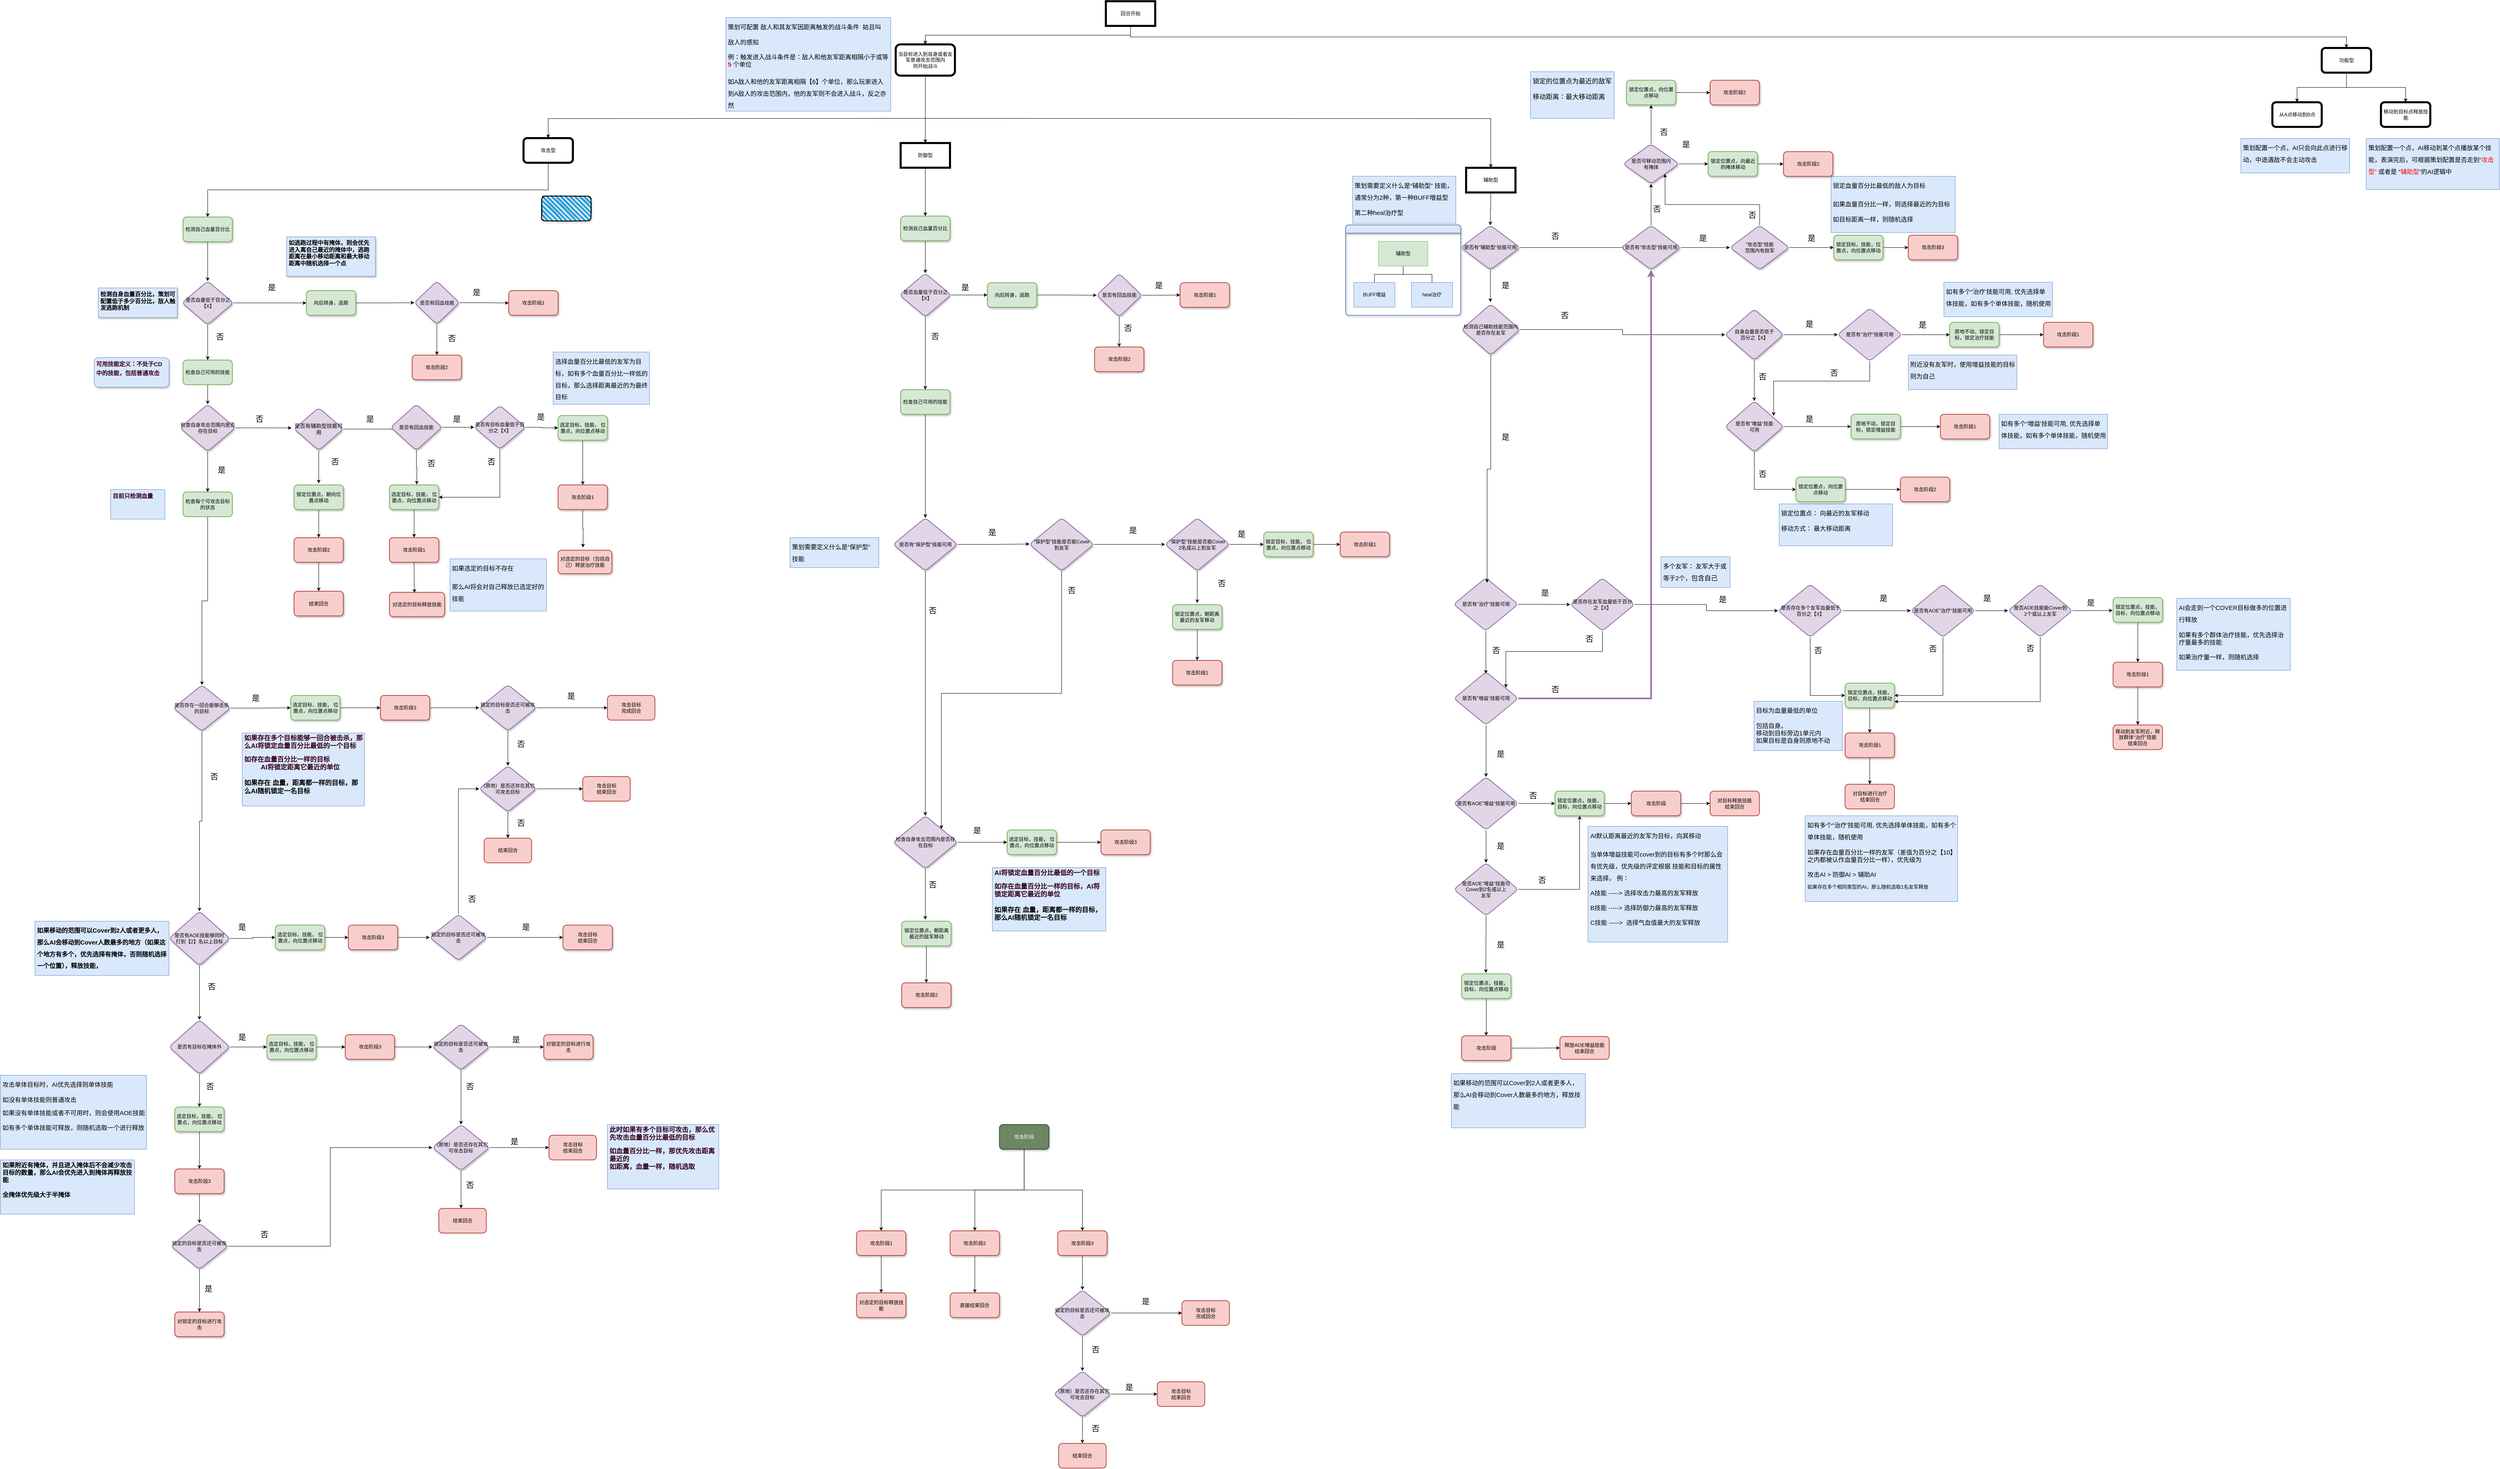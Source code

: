 <mxfile version="15.3.8" type="github">
  <diagram id="pXMWOtE3sICo_lijbzG-" name="Page-1">
    <mxGraphModel dx="2842" dy="934" grid="1" gridSize="12" guides="1" tooltips="1" connect="1" arrows="1" fold="1" page="1" pageScale="1" pageWidth="1169" pageHeight="1654" math="0" shadow="0">
      <root>
        <mxCell id="0" />
        <mxCell id="1" parent="0" />
        <mxCell id="ZI3P5AqrQ_ysWgxv9n3D-101" style="edgeStyle=orthogonalEdgeStyle;rounded=0;orthogonalLoop=1;jettySize=auto;html=1;exitX=0.5;exitY=1;exitDx=0;exitDy=0;entryX=0.5;entryY=0;entryDx=0;entryDy=0;" parent="1" source="LSy2s_8_X8NUVeBGEPmz-9" target="LSy2s_8_X8NUVeBGEPmz-21" edge="1">
          <mxGeometry relative="1" as="geometry" />
        </mxCell>
        <mxCell id="ZI3P5AqrQ_ysWgxv9n3D-109" style="edgeStyle=orthogonalEdgeStyle;rounded=0;orthogonalLoop=1;jettySize=auto;html=1;exitX=0.5;exitY=1;exitDx=0;exitDy=0;entryX=0.5;entryY=0;entryDx=0;entryDy=0;" parent="1" source="LSy2s_8_X8NUVeBGEPmz-9" target="LSy2s_8_X8NUVeBGEPmz-20" edge="1">
          <mxGeometry relative="1" as="geometry" />
        </mxCell>
        <mxCell id="LSy2s_8_X8NUVeBGEPmz-9" value="回合开始" style="rounded=0;whiteSpace=wrap;html=1;strokeWidth=5;" parent="1" vertex="1">
          <mxGeometry x="1620" y="39" width="120" height="60" as="geometry" />
        </mxCell>
        <mxCell id="ZI3P5AqrQ_ysWgxv9n3D-106" style="edgeStyle=orthogonalEdgeStyle;rounded=0;orthogonalLoop=1;jettySize=auto;html=1;exitX=0.5;exitY=1;exitDx=0;exitDy=0;" parent="1" source="LSy2s_8_X8NUVeBGEPmz-19" target="ZI3P5AqrQ_ysWgxv9n3D-20" edge="1">
          <mxGeometry relative="1" as="geometry" />
        </mxCell>
        <mxCell id="LSy2s_8_X8NUVeBGEPmz-19" value="攻击型" style="rounded=1;whiteSpace=wrap;html=1;strokeWidth=5;" parent="1" vertex="1">
          <mxGeometry x="204" y="372" width="120" height="60" as="geometry" />
        </mxCell>
        <mxCell id="LSy2s_8_X8NUVeBGEPmz-34" value="" style="edgeStyle=orthogonalEdgeStyle;rounded=0;orthogonalLoop=1;jettySize=auto;html=1;" parent="1" source="LSy2s_8_X8NUVeBGEPmz-20" target="LSy2s_8_X8NUVeBGEPmz-33" edge="1">
          <mxGeometry relative="1" as="geometry" />
        </mxCell>
        <mxCell id="ZI3P5AqrQ_ysWgxv9n3D-34" style="edgeStyle=orthogonalEdgeStyle;rounded=0;orthogonalLoop=1;jettySize=auto;html=1;exitX=0.5;exitY=1;exitDx=0;exitDy=0;" parent="1" source="LSy2s_8_X8NUVeBGEPmz-20" target="LSy2s_8_X8NUVeBGEPmz-35" edge="1">
          <mxGeometry relative="1" as="geometry" />
        </mxCell>
        <mxCell id="LSy2s_8_X8NUVeBGEPmz-20" value="功能型" style="rounded=1;whiteSpace=wrap;html=1;strokeWidth=5;" parent="1" vertex="1">
          <mxGeometry x="4576.5" y="152.75" width="120" height="60" as="geometry" />
        </mxCell>
        <mxCell id="eaivQGMKGmpIsubUFw-p-1" style="edgeStyle=orthogonalEdgeStyle;rounded=0;orthogonalLoop=1;jettySize=auto;html=1;exitX=0.5;exitY=1;exitDx=0;exitDy=0;entryX=0.5;entryY=0;entryDx=0;entryDy=0;" parent="1" source="LSy2s_8_X8NUVeBGEPmz-21" target="ZI3P5AqrQ_ysWgxv9n3D-96" edge="1">
          <mxGeometry relative="1" as="geometry" />
        </mxCell>
        <mxCell id="LSy2s_8_X8NUVeBGEPmz-21" value="当目标进入到自身或者友军普通攻击范围内&lt;br&gt;则开始战斗" style="whiteSpace=wrap;html=1;rounded=1;strokeWidth=5;" parent="1" vertex="1">
          <mxGeometry x="1109" y="144" width="144" height="76" as="geometry" />
        </mxCell>
        <mxCell id="ZI3P5AqrQ_ysWgxv9n3D-103" style="edgeStyle=orthogonalEdgeStyle;rounded=0;orthogonalLoop=1;jettySize=auto;html=1;exitX=0.5;exitY=1;exitDx=0;exitDy=0;entryX=0.5;entryY=0;entryDx=0;entryDy=0;" parent="1" target="LSy2s_8_X8NUVeBGEPmz-19" edge="1">
          <mxGeometry relative="1" as="geometry">
            <mxPoint x="1181" y="324" as="sourcePoint" />
          </mxGeometry>
        </mxCell>
        <mxCell id="ZI3P5AqrQ_ysWgxv9n3D-105" style="edgeStyle=orthogonalEdgeStyle;rounded=0;orthogonalLoop=1;jettySize=auto;html=1;exitX=0.5;exitY=1;exitDx=0;exitDy=0;entryX=0.5;entryY=0;entryDx=0;entryDy=0;" parent="1" target="1SJ8d1pmAY6MuEb-5NBz-37" edge="1">
          <mxGeometry relative="1" as="geometry">
            <mxPoint x="1181" y="324" as="sourcePoint" />
          </mxGeometry>
        </mxCell>
        <mxCell id="LSy2s_8_X8NUVeBGEPmz-33" value="从A点移动到B点" style="whiteSpace=wrap;html=1;rounded=1;strokeWidth=5;" parent="1" vertex="1">
          <mxGeometry x="4456.5" y="284.75" width="120" height="60" as="geometry" />
        </mxCell>
        <mxCell id="LSy2s_8_X8NUVeBGEPmz-35" value="移动到目标点释放技能" style="whiteSpace=wrap;html=1;rounded=1;strokeWidth=5;" parent="1" vertex="1">
          <mxGeometry x="4720.5" y="284.75" width="120" height="60" as="geometry" />
        </mxCell>
        <mxCell id="5Eozf7plNszG5YXXP3nq-39" style="edgeStyle=orthogonalEdgeStyle;rounded=0;orthogonalLoop=1;jettySize=auto;html=1;exitX=0.5;exitY=1;exitDx=0;exitDy=0;entryX=0.5;entryY=0;entryDx=0;entryDy=0;" parent="1" source="1SJ8d1pmAY6MuEb-5NBz-1" target="5Eozf7plNszG5YXXP3nq-38" edge="1">
          <mxGeometry relative="1" as="geometry" />
        </mxCell>
        <mxCell id="1SJ8d1pmAY6MuEb-5NBz-1" value="检查自己可用的技能" style="whiteSpace=wrap;html=1;rounded=1;strokeWidth=2;fillColor=#d5e8d4;strokeColor=#82b366;" parent="1" vertex="1">
          <mxGeometry x="-624" y="912" width="120" height="60" as="geometry" />
        </mxCell>
        <mxCell id="1SJ8d1pmAY6MuEb-5NBz-5" value="&lt;h2&gt;&lt;font color=&quot;#33001a&quot; style=&quot;font-size: 14px&quot;&gt;可用技能定义：不处于CD中的技能，包括普通攻击&lt;/font&gt;&lt;/h2&gt;" style="text;html=1;strokeColor=#6c8ebf;fillColor=#dae8fc;spacing=5;spacingTop=-20;whiteSpace=wrap;overflow=hidden;rounded=1;shadow=1;" parent="1" vertex="1">
          <mxGeometry x="-840" y="906" width="182" height="72" as="geometry" />
        </mxCell>
        <mxCell id="5Eozf7plNszG5YXXP3nq-45" style="edgeStyle=orthogonalEdgeStyle;rounded=0;orthogonalLoop=1;jettySize=auto;html=1;exitX=0.5;exitY=1;exitDx=0;exitDy=0;entryX=0.5;entryY=0;entryDx=0;entryDy=0;" parent="1" source="1SJ8d1pmAY6MuEb-5NBz-11" target="5Eozf7plNszG5YXXP3nq-44" edge="1">
          <mxGeometry relative="1" as="geometry" />
        </mxCell>
        <mxCell id="1SJ8d1pmAY6MuEb-5NBz-11" value="检查每个可攻击目标的状态" style="whiteSpace=wrap;html=1;rounded=1;strokeWidth=2;fillColor=#d5e8d4;strokeColor=#82b366;" parent="1" vertex="1">
          <mxGeometry x="-624" y="1233" width="120" height="60" as="geometry" />
        </mxCell>
        <mxCell id="1SJ8d1pmAY6MuEb-5NBz-13" value="&lt;h2&gt;&lt;font color=&quot;#33001a&quot; style=&quot;font-size: 14px&quot;&gt;目前只检测血量&lt;/font&gt;&lt;/h2&gt;" style="text;html=1;strokeColor=#6c8ebf;fillColor=#dae8fc;spacing=5;spacingTop=-20;whiteSpace=wrap;overflow=hidden;rounded=0;" parent="1" vertex="1">
          <mxGeometry x="-800" y="1227" width="132" height="72" as="geometry" />
        </mxCell>
        <mxCell id="1SJ8d1pmAY6MuEb-5NBz-17" value="&lt;font style=&quot;font-size: 19px&quot;&gt;是&lt;/font&gt;" style="text;html=1;strokeColor=none;fillColor=none;align=center;verticalAlign=middle;whiteSpace=wrap;rounded=0;" parent="1" vertex="1">
          <mxGeometry x="-501.5" y="1707.25" width="108" height="56" as="geometry" />
        </mxCell>
        <mxCell id="1SJ8d1pmAY6MuEb-5NBz-23" value="攻击目标&lt;br&gt;完成回合" style="whiteSpace=wrap;html=1;rounded=1;strokeWidth=2;fillColor=#f8cecc;strokeColor=#b85450;" parent="1" vertex="1">
          <mxGeometry x="408" y="1728" width="115.5" height="60" as="geometry" />
        </mxCell>
        <mxCell id="wYhGPvurgbteyp2peCEH-10" style="edgeStyle=orthogonalEdgeStyle;rounded=0;orthogonalLoop=1;jettySize=auto;html=1;exitX=0.5;exitY=1;exitDx=0;exitDy=0;entryX=0.5;entryY=0;entryDx=0;entryDy=0;" parent="1" source="1SJ8d1pmAY6MuEb-5NBz-33" target="ZI3P5AqrQ_ysWgxv9n3D-5" edge="1">
          <mxGeometry relative="1" as="geometry" />
        </mxCell>
        <mxCell id="1SJ8d1pmAY6MuEb-5NBz-33" value="锁定位置点，朝向位置点移动" style="whiteSpace=wrap;html=1;rounded=1;shadow=1;strokeWidth=2;glass=0;sketch=0;fillColor=#d5e8d4;strokeColor=#82b366;" parent="1" vertex="1">
          <mxGeometry x="-354" y="1215.75" width="120" height="60" as="geometry" />
        </mxCell>
        <mxCell id="1SJ8d1pmAY6MuEb-5NBz-35" value="&lt;font style=&quot;font-size: 19px&quot;&gt;是&lt;/font&gt;" style="text;html=1;strokeColor=none;fillColor=none;align=center;verticalAlign=middle;whiteSpace=wrap;rounded=0;" parent="1" vertex="1">
          <mxGeometry x="-584" y="1152" width="108" height="56" as="geometry" />
        </mxCell>
        <mxCell id="1SJ8d1pmAY6MuEb-5NBz-36" value="&lt;font style=&quot;font-size: 19px&quot;&gt;否&lt;/font&gt;" style="text;html=1;strokeColor=none;fillColor=none;align=center;verticalAlign=middle;whiteSpace=wrap;rounded=0;" parent="1" vertex="1">
          <mxGeometry x="-492" y="1028.13" width="108" height="56" as="geometry" />
        </mxCell>
        <mxCell id="6_bY_sh62_LnZEufbwjD-9" style="edgeStyle=orthogonalEdgeStyle;rounded=0;orthogonalLoop=1;jettySize=auto;html=1;exitX=0.5;exitY=1;exitDx=0;exitDy=0;entryX=0.5;entryY=0;entryDx=0;entryDy=0;" parent="1" source="1SJ8d1pmAY6MuEb-5NBz-37" target="6_bY_sh62_LnZEufbwjD-8" edge="1">
          <mxGeometry relative="1" as="geometry" />
        </mxCell>
        <mxCell id="1SJ8d1pmAY6MuEb-5NBz-37" value="辅助型" style="whiteSpace=wrap;html=1;rounded=0;strokeWidth=5;" parent="1" vertex="1">
          <mxGeometry x="2496" y="444.25" width="120" height="60" as="geometry" />
        </mxCell>
        <mxCell id="ZI3P5AqrQ_ysWgxv9n3D-8" value="" style="edgeStyle=orthogonalEdgeStyle;rounded=0;orthogonalLoop=1;jettySize=auto;html=1;" parent="1" source="ZI3P5AqrQ_ysWgxv9n3D-1" edge="1">
          <mxGeometry relative="1" as="geometry">
            <mxPoint x="-59" y="1079.88" as="targetPoint" />
          </mxGeometry>
        </mxCell>
        <mxCell id="wYhGPvurgbteyp2peCEH-9" style="edgeStyle=orthogonalEdgeStyle;rounded=0;orthogonalLoop=1;jettySize=auto;html=1;exitX=0.5;exitY=1;exitDx=0;exitDy=0;" parent="1" source="ZI3P5AqrQ_ysWgxv9n3D-1" edge="1">
          <mxGeometry relative="1" as="geometry">
            <mxPoint x="-294" y="1212.0" as="targetPoint" />
          </mxGeometry>
        </mxCell>
        <mxCell id="ZI3P5AqrQ_ysWgxv9n3D-1" value="&lt;font style=&quot;font-size: 13px&quot;&gt;是否有辅助型技能可用&lt;/font&gt;" style="rhombus;whiteSpace=wrap;html=1;shadow=1;rounded=1;strokeWidth=2;fillColor=#e1d5e7;strokeColor=#9673a6;" parent="1" vertex="1">
          <mxGeometry x="-354" y="1028.13" width="120" height="103.5" as="geometry" />
        </mxCell>
        <mxCell id="ZI3P5AqrQ_ysWgxv9n3D-2" value="&lt;font style=&quot;font-size: 19px&quot;&gt;否&lt;/font&gt;" style="text;html=1;strokeColor=none;fillColor=none;align=center;verticalAlign=middle;whiteSpace=wrap;rounded=0;" parent="1" vertex="1">
          <mxGeometry x="-308" y="1131.63" width="108" height="56" as="geometry" />
        </mxCell>
        <mxCell id="ZI3P5AqrQ_ysWgxv9n3D-4" value="&lt;h1&gt;&lt;font style=&quot;font-size: 15px ; font-weight: normal&quot;&gt;策划可配置 敌人和其友军因距离触发的战斗条件&amp;nbsp; 姑且叫&lt;/font&gt;&lt;/h1&gt;&lt;div&gt;&lt;font style=&quot;font-size: 15px ; font-weight: normal&quot;&gt;敌人的感知&lt;/font&gt;&lt;/div&gt;&lt;div&gt;&lt;font style=&quot;font-size: 15px ; font-weight: normal&quot;&gt;&lt;br&gt;&lt;/font&gt;&lt;/div&gt;&lt;div&gt;&lt;font style=&quot;font-size: 15px&quot;&gt;例：触发进入战斗条件是：敌人和他友军距离相隔小于或等 &lt;b&gt;&lt;font color=&quot;#ff0000&quot;&gt;5&lt;/font&gt;&lt;/b&gt; 个单位&lt;/font&gt;&lt;/div&gt;&lt;h1&gt;&lt;font style=&quot;font-size: 15px ; font-weight: normal&quot;&gt;如A敌人和他的友军距离相隔【6】个单位，那么玩家进入到A敌人的攻击范围内，他的友军则不会进入战斗，反之亦然&lt;/font&gt;&lt;/h1&gt;" style="text;html=1;strokeColor=#6c8ebf;fillColor=#dae8fc;spacing=5;spacingTop=-20;whiteSpace=wrap;overflow=hidden;rounded=0;" parent="1" vertex="1">
          <mxGeometry x="696" y="78.5" width="401" height="228" as="geometry" />
        </mxCell>
        <mxCell id="wYhGPvurgbteyp2peCEH-7" value="" style="edgeStyle=orthogonalEdgeStyle;rounded=0;orthogonalLoop=1;jettySize=auto;html=1;" parent="1" source="ZI3P5AqrQ_ysWgxv9n3D-5" target="wYhGPvurgbteyp2peCEH-6" edge="1">
          <mxGeometry relative="1" as="geometry" />
        </mxCell>
        <mxCell id="ZI3P5AqrQ_ysWgxv9n3D-5" value="攻击阶段2" style="whiteSpace=wrap;html=1;fillColor=#f8cecc;strokeColor=#b85450;shadow=1;rounded=1;strokeWidth=2;" parent="1" vertex="1">
          <mxGeometry x="-354" y="1344" width="120" height="60" as="geometry" />
        </mxCell>
        <mxCell id="ZI3P5AqrQ_ysWgxv9n3D-9" value="&lt;font style=&quot;font-size: 19px&quot;&gt;是&lt;/font&gt;" style="text;html=1;strokeColor=none;fillColor=none;align=center;verticalAlign=middle;whiteSpace=wrap;rounded=0;" parent="1" vertex="1">
          <mxGeometry x="-223.5" y="1028.13" width="108" height="56" as="geometry" />
        </mxCell>
        <mxCell id="ZI3P5AqrQ_ysWgxv9n3D-10" value="对选定的目标（包括自己）释放治疗技能" style="whiteSpace=wrap;html=1;rounded=1;shadow=1;strokeWidth=2;fillColor=#f8cecc;strokeColor=#b85450;" parent="1" vertex="1">
          <mxGeometry x="288" y="1374.75" width="130.75" height="57" as="geometry" />
        </mxCell>
        <mxCell id="ZI3P5AqrQ_ysWgxv9n3D-12" value="对选定的目标释放技能" style="whiteSpace=wrap;html=1;shadow=1;rounded=1;fillColor=#f8cecc;strokeColor=#b85450;strokeWidth=2;" parent="1" vertex="1">
          <mxGeometry x="-122" y="1477.12" width="134" height="59.25" as="geometry" />
        </mxCell>
        <mxCell id="ZI3P5AqrQ_ysWgxv9n3D-14" value="&lt;font style=&quot;font-size: 19px&quot;&gt;否&lt;/font&gt;" style="text;html=1;strokeColor=none;fillColor=none;align=center;verticalAlign=middle;whiteSpace=wrap;rounded=0;" parent="1" vertex="1">
          <mxGeometry x="-74.5" y="1135.75" width="108" height="56" as="geometry" />
        </mxCell>
        <mxCell id="ZI3P5AqrQ_ysWgxv9n3D-15" value="&lt;font style=&quot;font-size: 19px&quot;&gt;是&lt;/font&gt;" style="text;html=1;strokeColor=none;fillColor=none;align=center;verticalAlign=middle;whiteSpace=wrap;rounded=0;" parent="1" vertex="1">
          <mxGeometry x="-11.63" y="1028.13" width="108" height="56" as="geometry" />
        </mxCell>
        <mxCell id="ZI3P5AqrQ_ysWgxv9n3D-108" style="edgeStyle=orthogonalEdgeStyle;rounded=0;orthogonalLoop=1;jettySize=auto;html=1;exitX=0.5;exitY=1;exitDx=0;exitDy=0;" parent="1" source="ZI3P5AqrQ_ysWgxv9n3D-19" edge="1">
          <mxGeometry relative="1" as="geometry">
            <mxPoint x="-55.667" y="1214.88" as="targetPoint" />
          </mxGeometry>
        </mxCell>
        <mxCell id="UMMjiWzVSXxVOQyZBQmb-91" style="edgeStyle=orthogonalEdgeStyle;rounded=0;orthogonalLoop=1;jettySize=auto;html=1;exitX=1;exitY=0.5;exitDx=0;exitDy=0;entryX=0;entryY=0.5;entryDx=0;entryDy=0;" parent="1" source="ZI3P5AqrQ_ysWgxv9n3D-19" target="UMMjiWzVSXxVOQyZBQmb-90" edge="1">
          <mxGeometry relative="1" as="geometry" />
        </mxCell>
        <mxCell id="ZI3P5AqrQ_ysWgxv9n3D-19" value="是否有回血技能" style="rhombus;whiteSpace=wrap;html=1;rounded=1;shadow=1;strokeWidth=2;fillColor=#e1d5e7;strokeColor=#9673a6;" parent="1" vertex="1">
          <mxGeometry x="-119" y="1019.63" width="125" height="112" as="geometry" />
        </mxCell>
        <mxCell id="ZI3P5AqrQ_ysWgxv9n3D-25" value="" style="edgeStyle=orthogonalEdgeStyle;rounded=0;orthogonalLoop=1;jettySize=auto;html=1;" parent="1" source="ZI3P5AqrQ_ysWgxv9n3D-20" target="ZI3P5AqrQ_ysWgxv9n3D-24" edge="1">
          <mxGeometry relative="1" as="geometry" />
        </mxCell>
        <mxCell id="ZI3P5AqrQ_ysWgxv9n3D-20" value="检测自己血量百分比" style="rounded=1;whiteSpace=wrap;html=1;shadow=1;strokeWidth=2;fillColor=#d5e8d4;strokeColor=#82b366;" parent="1" vertex="1">
          <mxGeometry x="-624" y="564" width="120" height="60" as="geometry" />
        </mxCell>
        <mxCell id="ZI3P5AqrQ_ysWgxv9n3D-21" value="&lt;font style=&quot;font-size: 14px&quot;&gt;&lt;b&gt;&lt;br&gt;检测自身血量百分比，策划可配置低于多少百分比，敌人触发逃跑机制&lt;/b&gt;&lt;/font&gt;" style="text;html=1;strokeColor=#6c8ebf;fillColor=#dae8fc;spacing=5;spacingTop=-20;whiteSpace=wrap;overflow=hidden;rounded=0;shadow=1;" parent="1" vertex="1">
          <mxGeometry x="-830" y="736.5" width="192" height="72" as="geometry" />
        </mxCell>
        <mxCell id="ZI3P5AqrQ_ysWgxv9n3D-26" style="edgeStyle=orthogonalEdgeStyle;rounded=0;orthogonalLoop=1;jettySize=auto;html=1;exitX=0.5;exitY=1;exitDx=0;exitDy=0;entryX=0.5;entryY=0;entryDx=0;entryDy=0;" parent="1" source="ZI3P5AqrQ_ysWgxv9n3D-24" target="1SJ8d1pmAY6MuEb-5NBz-1" edge="1">
          <mxGeometry relative="1" as="geometry" />
        </mxCell>
        <mxCell id="ZI3P5AqrQ_ysWgxv9n3D-28" value="" style="edgeStyle=orthogonalEdgeStyle;rounded=0;orthogonalLoop=1;jettySize=auto;html=1;" parent="1" source="ZI3P5AqrQ_ysWgxv9n3D-24" target="ZI3P5AqrQ_ysWgxv9n3D-27" edge="1">
          <mxGeometry relative="1" as="geometry" />
        </mxCell>
        <mxCell id="ZI3P5AqrQ_ysWgxv9n3D-24" value="是否血量低于百分之【X】" style="rhombus;whiteSpace=wrap;html=1;rounded=1;shadow=1;strokeWidth=2;fillColor=#e1d5e7;strokeColor=#9673a6;" parent="1" vertex="1">
          <mxGeometry x="-626.5" y="720" width="125" height="106" as="geometry" />
        </mxCell>
        <mxCell id="ZI3P5AqrQ_ysWgxv9n3D-36" value="" style="edgeStyle=orthogonalEdgeStyle;rounded=0;orthogonalLoop=1;jettySize=auto;html=1;" parent="1" source="ZI3P5AqrQ_ysWgxv9n3D-27" target="ZI3P5AqrQ_ysWgxv9n3D-35" edge="1">
          <mxGeometry relative="1" as="geometry" />
        </mxCell>
        <mxCell id="ZI3P5AqrQ_ysWgxv9n3D-27" value="向后转身，逃跑" style="whiteSpace=wrap;html=1;rounded=1;shadow=1;strokeWidth=2;fillColor=#d5e8d4;strokeColor=#82b366;" parent="1" vertex="1">
          <mxGeometry x="-324" y="743" width="120" height="60" as="geometry" />
        </mxCell>
        <mxCell id="ZI3P5AqrQ_ysWgxv9n3D-29" value="&lt;font style=&quot;font-size: 19px&quot;&gt;否&lt;/font&gt;" style="text;html=1;strokeColor=none;fillColor=none;align=center;verticalAlign=middle;whiteSpace=wrap;rounded=0;" parent="1" vertex="1">
          <mxGeometry x="-588" y="828" width="108" height="56" as="geometry" />
        </mxCell>
        <mxCell id="ZI3P5AqrQ_ysWgxv9n3D-30" value="&lt;font style=&quot;font-size: 19px&quot;&gt;是&lt;/font&gt;" style="text;html=1;strokeColor=none;fillColor=none;align=center;verticalAlign=middle;whiteSpace=wrap;rounded=0;" parent="1" vertex="1">
          <mxGeometry x="-462" y="708" width="108" height="56" as="geometry" />
        </mxCell>
        <mxCell id="ZI3P5AqrQ_ysWgxv9n3D-38" value="" style="edgeStyle=orthogonalEdgeStyle;rounded=0;orthogonalLoop=1;jettySize=auto;html=1;" parent="1" source="ZI3P5AqrQ_ysWgxv9n3D-35" target="ZI3P5AqrQ_ysWgxv9n3D-37" edge="1">
          <mxGeometry relative="1" as="geometry" />
        </mxCell>
        <mxCell id="ZI3P5AqrQ_ysWgxv9n3D-41" value="" style="edgeStyle=orthogonalEdgeStyle;rounded=0;orthogonalLoop=1;jettySize=auto;html=1;" parent="1" source="ZI3P5AqrQ_ysWgxv9n3D-35" target="ZI3P5AqrQ_ysWgxv9n3D-40" edge="1">
          <mxGeometry relative="1" as="geometry" />
        </mxCell>
        <mxCell id="ZI3P5AqrQ_ysWgxv9n3D-35" value="是否有回血技能" style="rhombus;whiteSpace=wrap;html=1;rounded=1;shadow=1;strokeWidth=2;fillColor=#e1d5e7;strokeColor=#9673a6;" parent="1" vertex="1">
          <mxGeometry x="-61.5" y="720" width="109.5" height="105" as="geometry" />
        </mxCell>
        <mxCell id="ZI3P5AqrQ_ysWgxv9n3D-37" value="攻击阶段1" style="whiteSpace=wrap;html=1;rounded=1;shadow=1;fillColor=#f8cecc;strokeColor=#b85450;strokeWidth=2;" parent="1" vertex="1">
          <mxGeometry x="168" y="743" width="120" height="60" as="geometry" />
        </mxCell>
        <mxCell id="ZI3P5AqrQ_ysWgxv9n3D-39" value="&lt;font style=&quot;font-size: 19px&quot;&gt;是&lt;/font&gt;" style="text;html=1;strokeColor=none;fillColor=none;align=center;verticalAlign=middle;whiteSpace=wrap;rounded=0;" parent="1" vertex="1">
          <mxGeometry x="36" y="720" width="108" height="56" as="geometry" />
        </mxCell>
        <mxCell id="ZI3P5AqrQ_ysWgxv9n3D-40" value="攻击阶段2" style="whiteSpace=wrap;html=1;rounded=1;shadow=1;fillColor=#f8cecc;strokeColor=#b85450;strokeWidth=2;" parent="1" vertex="1">
          <mxGeometry x="-66.75" y="900" width="120" height="60" as="geometry" />
        </mxCell>
        <mxCell id="ZI3P5AqrQ_ysWgxv9n3D-42" value="&lt;font style=&quot;font-size: 19px&quot;&gt;否&lt;/font&gt;" style="text;html=1;strokeColor=none;fillColor=none;align=center;verticalAlign=middle;whiteSpace=wrap;rounded=0;" parent="1" vertex="1">
          <mxGeometry x="-24" y="836" width="108" height="48" as="geometry" />
        </mxCell>
        <mxCell id="ZI3P5AqrQ_ysWgxv9n3D-47" value="&lt;font style=&quot;font-size: 14px&quot;&gt;&lt;b&gt;&lt;br&gt;如逃跑过程中有掩体，则会优先进入离自己最近的掩体中，逃跑距离在最小移动距离和最大移动距离中随机选择一个点&lt;/b&gt;&lt;/font&gt;" style="text;html=1;strokeColor=#6c8ebf;fillColor=#dae8fc;spacing=5;spacingTop=-20;whiteSpace=wrap;overflow=hidden;rounded=0;shadow=1;" parent="1" vertex="1">
          <mxGeometry x="-372" y="612.25" width="216" height="95.75" as="geometry" />
        </mxCell>
        <mxCell id="ZI3P5AqrQ_ysWgxv9n3D-52" value="&lt;font style=&quot;font-size: 19px&quot;&gt;否&lt;/font&gt;" style="text;html=1;strokeColor=none;fillColor=none;align=center;verticalAlign=middle;whiteSpace=wrap;rounded=0;" parent="1" vertex="1">
          <mxGeometry x="-602" y="1897.75" width="108" height="56" as="geometry" />
        </mxCell>
        <mxCell id="ZI3P5AqrQ_ysWgxv9n3D-60" style="edgeStyle=orthogonalEdgeStyle;rounded=0;orthogonalLoop=1;jettySize=auto;html=1;exitX=0.5;exitY=1;exitDx=0;exitDy=0;" parent="1" source="ZI3P5AqrQ_ysWgxv9n3D-53" target="ZI3P5AqrQ_ysWgxv9n3D-58" edge="1">
          <mxGeometry relative="1" as="geometry" />
        </mxCell>
        <mxCell id="wYhGPvurgbteyp2peCEH-28" style="edgeStyle=orthogonalEdgeStyle;rounded=0;orthogonalLoop=1;jettySize=auto;html=1;exitX=1;exitY=0.5;exitDx=0;exitDy=0;entryX=0;entryY=0.5;entryDx=0;entryDy=0;" parent="1" source="ZI3P5AqrQ_ysWgxv9n3D-53" target="wYhGPvurgbteyp2peCEH-27" edge="1">
          <mxGeometry relative="1" as="geometry" />
        </mxCell>
        <mxCell id="ZI3P5AqrQ_ysWgxv9n3D-53" value="是否有AOE技能够同时&lt;br&gt;打到【2】名以上目标" style="rhombus;whiteSpace=wrap;html=1;rounded=1;shadow=1;strokeColor=#9673a6;strokeWidth=2;fillColor=#e1d5e7;" parent="1" vertex="1">
          <mxGeometry x="-658" y="2253.25" width="148" height="132" as="geometry" />
        </mxCell>
        <mxCell id="ZI3P5AqrQ_ysWgxv9n3D-54" value="攻击目标&lt;br&gt;结束回合" style="whiteSpace=wrap;html=1;rounded=1;shadow=1;strokeWidth=2;fillColor=#f8cecc;strokeColor=#b85450;" parent="1" vertex="1">
          <mxGeometry x="300" y="2286.75" width="120" height="60" as="geometry" />
        </mxCell>
        <mxCell id="ZI3P5AqrQ_ysWgxv9n3D-57" value="&lt;font style=&quot;font-size: 19px&quot;&gt;是&lt;/font&gt;" style="text;html=1;strokeColor=none;fillColor=none;align=center;verticalAlign=middle;whiteSpace=wrap;rounded=0;" parent="1" vertex="1">
          <mxGeometry x="-534" y="2263.5" width="108" height="56" as="geometry" />
        </mxCell>
        <mxCell id="wYhGPvurgbteyp2peCEH-53" style="edgeStyle=orthogonalEdgeStyle;rounded=0;orthogonalLoop=1;jettySize=auto;html=1;exitX=1;exitY=0.5;exitDx=0;exitDy=0;entryX=0;entryY=0.5;entryDx=0;entryDy=0;" parent="1" source="ZI3P5AqrQ_ysWgxv9n3D-58" target="wYhGPvurgbteyp2peCEH-52" edge="1">
          <mxGeometry relative="1" as="geometry" />
        </mxCell>
        <mxCell id="wYhGPvurgbteyp2peCEH-61" style="edgeStyle=orthogonalEdgeStyle;rounded=0;orthogonalLoop=1;jettySize=auto;html=1;exitX=0.5;exitY=1;exitDx=0;exitDy=0;entryX=0.5;entryY=0;entryDx=0;entryDy=0;" parent="1" source="ZI3P5AqrQ_ysWgxv9n3D-58" target="wYhGPvurgbteyp2peCEH-60" edge="1">
          <mxGeometry relative="1" as="geometry" />
        </mxCell>
        <mxCell id="ZI3P5AqrQ_ysWgxv9n3D-58" value="是否有目标在掩体外" style="rhombus;whiteSpace=wrap;html=1;rounded=1;shadow=1;strokeColor=#9673a6;strokeWidth=2;fillColor=#e1d5e7;" parent="1" vertex="1">
          <mxGeometry x="-658" y="2517.25" width="148" height="132" as="geometry" />
        </mxCell>
        <mxCell id="ZI3P5AqrQ_ysWgxv9n3D-61" value="&lt;font style=&quot;font-size: 19px&quot;&gt;否&lt;/font&gt;" style="text;html=1;strokeColor=none;fillColor=none;align=center;verticalAlign=middle;whiteSpace=wrap;rounded=0;" parent="1" vertex="1">
          <mxGeometry x="-608" y="2409.25" width="108" height="56" as="geometry" />
        </mxCell>
        <mxCell id="ZI3P5AqrQ_ysWgxv9n3D-76" value="对锁定的目标进行攻击" style="whiteSpace=wrap;html=1;rounded=1;shadow=1;strokeWidth=2;fillColor=#f8cecc;strokeColor=#b85450;" parent="1" vertex="1">
          <mxGeometry x="253.25" y="2553.25" width="120" height="60" as="geometry" />
        </mxCell>
        <mxCell id="ZI3P5AqrQ_ysWgxv9n3D-78" value="&lt;font style=&quot;font-size: 19px&quot;&gt;是&lt;/font&gt;" style="text;html=1;strokeColor=none;fillColor=none;align=center;verticalAlign=middle;whiteSpace=wrap;rounded=0;" parent="1" vertex="1">
          <mxGeometry x="-534" y="2532" width="108" height="56" as="geometry" />
        </mxCell>
        <mxCell id="ZI3P5AqrQ_ysWgxv9n3D-79" value="对锁定的目标进行攻击" style="whiteSpace=wrap;html=1;rounded=1;shadow=1;strokeWidth=2;fillColor=#f8cecc;strokeColor=#b85450;" parent="1" vertex="1">
          <mxGeometry x="-643.99" y="3228" width="120" height="60" as="geometry" />
        </mxCell>
        <mxCell id="ZI3P5AqrQ_ysWgxv9n3D-81" value="&lt;font style=&quot;font-size: 19px&quot;&gt;否&lt;/font&gt;" style="text;html=1;strokeColor=none;fillColor=none;align=center;verticalAlign=middle;whiteSpace=wrap;rounded=0;" parent="1" vertex="1">
          <mxGeometry x="-612" y="2652" width="108" height="56" as="geometry" />
        </mxCell>
        <mxCell id="ZI3P5AqrQ_ysWgxv9n3D-92" value="&lt;h1&gt;&lt;span style=&quot;font-size: 15px ; font-weight: 400&quot;&gt;策划配置一个点，AI只会向此点进行移动，中途遇敌不会主动攻击&lt;/span&gt;&lt;/h1&gt;" style="text;html=1;strokeColor=#6c8ebf;fillColor=#dae8fc;spacing=5;spacingTop=-20;whiteSpace=wrap;overflow=hidden;rounded=0;" parent="1" vertex="1">
          <mxGeometry x="4380" y="373" width="264" height="84" as="geometry" />
        </mxCell>
        <mxCell id="ZI3P5AqrQ_ysWgxv9n3D-93" value="&lt;h1&gt;&lt;span style=&quot;font-size: 15px ; font-weight: 400&quot;&gt;策划配置一个点，AI移动到某个点播放某个技能，表演完后，可根据策划配置是否走到“&lt;font color=&quot;#ff0000&quot;&gt;攻击型”&lt;/font&gt; 或者是 “&lt;font color=&quot;#ff0000&quot;&gt;辅助型&lt;/font&gt;”的AI逻辑中&lt;/span&gt;&lt;/h1&gt;" style="text;html=1;strokeColor=#6c8ebf;fillColor=#dae8fc;spacing=5;spacingTop=-20;whiteSpace=wrap;overflow=hidden;rounded=0;" parent="1" vertex="1">
          <mxGeometry x="4684.5" y="373" width="324" height="124" as="geometry" />
        </mxCell>
        <mxCell id="5Eozf7plNszG5YXXP3nq-14" style="edgeStyle=orthogonalEdgeStyle;rounded=0;orthogonalLoop=1;jettySize=auto;html=1;exitX=0.5;exitY=1;exitDx=0;exitDy=0;entryX=0.5;entryY=0;entryDx=0;entryDy=0;" parent="1" source="ZI3P5AqrQ_ysWgxv9n3D-96" target="5Eozf7plNszG5YXXP3nq-4" edge="1">
          <mxGeometry relative="1" as="geometry" />
        </mxCell>
        <mxCell id="ZI3P5AqrQ_ysWgxv9n3D-96" value="防御型" style="whiteSpace=wrap;html=1;rounded=0;strokeWidth=5;" parent="1" vertex="1">
          <mxGeometry x="1121" y="384" width="120" height="60" as="geometry" />
        </mxCell>
        <mxCell id="ZI3P5AqrQ_ysWgxv9n3D-114" value="" style="edgeStyle=orthogonalEdgeStyle;rounded=0;orthogonalLoop=1;jettySize=auto;html=1;" parent="1" source="ZI3P5AqrQ_ysWgxv9n3D-110" target="ZI3P5AqrQ_ysWgxv9n3D-113" edge="1">
          <mxGeometry relative="1" as="geometry" />
        </mxCell>
        <mxCell id="ZI3P5AqrQ_ysWgxv9n3D-110" value="检查自己可用的技能" style="whiteSpace=wrap;html=1;rounded=1;strokeWidth=2;fillColor=#d5e8d4;strokeColor=#82b366;shadow=1;sketch=0;glass=0;" parent="1" vertex="1">
          <mxGeometry x="1121" y="984" width="120" height="60" as="geometry" />
        </mxCell>
        <mxCell id="ZI3P5AqrQ_ysWgxv9n3D-120" value="" style="edgeStyle=orthogonalEdgeStyle;rounded=0;orthogonalLoop=1;jettySize=auto;html=1;" parent="1" source="ZI3P5AqrQ_ysWgxv9n3D-113" edge="1">
          <mxGeometry relative="1" as="geometry">
            <mxPoint x="1434.25" y="1359.5" as="targetPoint" />
          </mxGeometry>
        </mxCell>
        <mxCell id="5Eozf7plNszG5YXXP3nq-52" style="edgeStyle=orthogonalEdgeStyle;rounded=0;orthogonalLoop=1;jettySize=auto;html=1;exitX=0.5;exitY=1;exitDx=0;exitDy=0;entryX=0.5;entryY=0;entryDx=0;entryDy=0;" parent="1" source="ZI3P5AqrQ_ysWgxv9n3D-113" target="5Eozf7plNszG5YXXP3nq-50" edge="1">
          <mxGeometry relative="1" as="geometry" />
        </mxCell>
        <mxCell id="ZI3P5AqrQ_ysWgxv9n3D-113" value="是否有”保护型“技能可用" style="rhombus;whiteSpace=wrap;html=1;rounded=1;strokeWidth=2;fillColor=#e1d5e7;strokeColor=#9673a6;shadow=1;" parent="1" vertex="1">
          <mxGeometry x="1102.75" y="1296" width="156.5" height="129" as="geometry" />
        </mxCell>
        <mxCell id="ZI3P5AqrQ_ysWgxv9n3D-115" value="&lt;h1&gt;&lt;span style=&quot;font-size: 15px ; font-weight: 400&quot;&gt;策划需要定义什么是“保护型” 技能&lt;/span&gt;&lt;/h1&gt;" style="text;html=1;strokeColor=#6c8ebf;fillColor=#dae8fc;spacing=5;spacingTop=-20;whiteSpace=wrap;overflow=hidden;rounded=0;" parent="1" vertex="1">
          <mxGeometry x="852" y="1344" width="216" height="73" as="geometry" />
        </mxCell>
        <mxCell id="ZI3P5AqrQ_ysWgxv9n3D-118" value="&lt;font style=&quot;font-size: 19px&quot;&gt;否&lt;/font&gt;" style="text;html=1;strokeColor=none;fillColor=none;align=center;verticalAlign=middle;whiteSpace=wrap;rounded=0;" parent="1" vertex="1">
          <mxGeometry x="1145" y="1493.75" width="108" height="56" as="geometry" />
        </mxCell>
        <mxCell id="ZI3P5AqrQ_ysWgxv9n3D-121" value="&lt;font style=&quot;font-size: 19px&quot;&gt;是&lt;/font&gt;" style="text;html=1;strokeColor=none;fillColor=none;align=center;verticalAlign=middle;whiteSpace=wrap;rounded=0;" parent="1" vertex="1">
          <mxGeometry x="1290.25" y="1304" width="108" height="56" as="geometry" />
        </mxCell>
        <mxCell id="5Eozf7plNszG5YXXP3nq-19" style="edgeStyle=orthogonalEdgeStyle;rounded=0;orthogonalLoop=1;jettySize=auto;html=1;exitX=1;exitY=0.5;exitDx=0;exitDy=0;entryX=0;entryY=0.5;entryDx=0;entryDy=0;" parent="1" source="ZI3P5AqrQ_ysWgxv9n3D-122" target="5Eozf7plNszG5YXXP3nq-17" edge="1">
          <mxGeometry relative="1" as="geometry" />
        </mxCell>
        <mxCell id="UMMjiWzVSXxVOQyZBQmb-17" style="edgeStyle=orthogonalEdgeStyle;rounded=0;orthogonalLoop=1;jettySize=auto;html=1;exitX=0.5;exitY=1;exitDx=0;exitDy=0;entryX=1;entryY=0;entryDx=0;entryDy=0;" parent="1" source="ZI3P5AqrQ_ysWgxv9n3D-122" target="5Eozf7plNszG5YXXP3nq-50" edge="1">
          <mxGeometry relative="1" as="geometry" />
        </mxCell>
        <mxCell id="ZI3P5AqrQ_ysWgxv9n3D-122" value="“保护型”技能是否能Cover&lt;br&gt;到友军" style="rhombus;whiteSpace=wrap;html=1;rounded=1;strokeWidth=2;fillColor=#e1d5e7;strokeColor=#9673a6;shadow=1;" parent="1" vertex="1">
          <mxGeometry x="1434.25" y="1296" width="156.5" height="129" as="geometry" />
        </mxCell>
        <mxCell id="ZI3P5AqrQ_ysWgxv9n3D-125" value="&lt;font style=&quot;font-size: 19px&quot;&gt;是&lt;/font&gt;" style="text;html=1;strokeColor=none;fillColor=none;align=center;verticalAlign=middle;whiteSpace=wrap;rounded=0;" parent="1" vertex="1">
          <mxGeometry x="1632" y="1299" width="108" height="56" as="geometry" />
        </mxCell>
        <mxCell id="ZI3P5AqrQ_ysWgxv9n3D-128" value="&lt;font style=&quot;font-size: 19px&quot;&gt;否&lt;/font&gt;" style="text;html=1;strokeColor=none;fillColor=none;align=center;verticalAlign=middle;whiteSpace=wrap;rounded=0;" parent="1" vertex="1">
          <mxGeometry x="1482.75" y="1445" width="108" height="56" as="geometry" />
        </mxCell>
        <mxCell id="ZI3P5AqrQ_ysWgxv9n3D-132" value="&lt;font style=&quot;font-size: 19px&quot;&gt;是&lt;/font&gt;" style="text;html=1;strokeColor=none;fillColor=none;align=center;verticalAlign=middle;whiteSpace=wrap;rounded=0;" parent="1" vertex="1">
          <mxGeometry x="1253" y="2029.25" width="108" height="56" as="geometry" />
        </mxCell>
        <mxCell id="ZI3P5AqrQ_ysWgxv9n3D-135" value="&lt;font style=&quot;font-size: 19px&quot;&gt;否&lt;/font&gt;" style="text;html=1;strokeColor=none;fillColor=none;align=center;verticalAlign=middle;whiteSpace=wrap;rounded=0;" parent="1" vertex="1">
          <mxGeometry x="1145" y="2160.75" width="108" height="56" as="geometry" />
        </mxCell>
        <mxCell id="ZI3P5AqrQ_ysWgxv9n3D-138" value="" style="rounded=1;whiteSpace=wrap;html=1;strokeWidth=2;fillWeight=4;hachureGap=8;hachureAngle=45;fillColor=#1ba1e2;sketch=1;shadow=1;" parent="1" vertex="1">
          <mxGeometry x="248" y="513.25" width="120" height="60" as="geometry" />
        </mxCell>
        <mxCell id="ZI3P5AqrQ_ysWgxv9n3D-148" value="" style="edgeStyle=orthogonalEdgeStyle;rounded=0;orthogonalLoop=1;jettySize=auto;html=1;" parent="1" source="ZI3P5AqrQ_ysWgxv9n3D-144" target="ZI3P5AqrQ_ysWgxv9n3D-147" edge="1">
          <mxGeometry relative="1" as="geometry" />
        </mxCell>
        <mxCell id="6_bY_sh62_LnZEufbwjD-99" value="" style="edgeStyle=orthogonalEdgeStyle;rounded=0;orthogonalLoop=1;jettySize=auto;html=1;" parent="1" source="ZI3P5AqrQ_ysWgxv9n3D-144" edge="1">
          <mxGeometry relative="1" as="geometry">
            <mxPoint x="2544.05" y="1675.3" as="targetPoint" />
          </mxGeometry>
        </mxCell>
        <mxCell id="ZI3P5AqrQ_ysWgxv9n3D-144" value="是否有”治疗“技能可用" style="rhombus;whiteSpace=wrap;html=1;rounded=1;strokeWidth=2;fillColor=#e1d5e7;strokeColor=#9673a6;" parent="1" vertex="1">
          <mxGeometry x="2465.75" y="1441.75" width="156.5" height="129" as="geometry" />
        </mxCell>
        <mxCell id="6_bY_sh62_LnZEufbwjD-103" style="edgeStyle=orthogonalEdgeStyle;rounded=0;orthogonalLoop=1;jettySize=auto;html=1;exitX=0.5;exitY=1;exitDx=0;exitDy=0;entryX=0.808;entryY=0.298;entryDx=0;entryDy=0;entryPerimeter=0;" parent="1" source="ZI3P5AqrQ_ysWgxv9n3D-147" target="6_bY_sh62_LnZEufbwjD-100" edge="1">
          <mxGeometry relative="1" as="geometry" />
        </mxCell>
        <mxCell id="6_bY_sh62_LnZEufbwjD-116" style="edgeStyle=orthogonalEdgeStyle;rounded=0;orthogonalLoop=1;jettySize=auto;html=1;exitX=1;exitY=0.5;exitDx=0;exitDy=0;" parent="1" source="ZI3P5AqrQ_ysWgxv9n3D-147" target="6_bY_sh62_LnZEufbwjD-93" edge="1">
          <mxGeometry relative="1" as="geometry" />
        </mxCell>
        <mxCell id="ZI3P5AqrQ_ysWgxv9n3D-147" value="是否存在友军血量低于百分之【X】" style="rhombus;whiteSpace=wrap;html=1;rounded=1;strokeWidth=2;fillColor=#e1d5e7;strokeColor=#9673a6;" parent="1" vertex="1">
          <mxGeometry x="2749.25" y="1442.25" width="156.5" height="129" as="geometry" />
        </mxCell>
        <mxCell id="ZI3P5AqrQ_ysWgxv9n3D-149" value="&lt;font style=&quot;font-size: 19px&quot;&gt;是&lt;/font&gt;" style="text;html=1;strokeColor=none;fillColor=none;align=center;verticalAlign=middle;whiteSpace=wrap;rounded=0;" parent="1" vertex="1">
          <mxGeometry x="2633.75" y="1451.25" width="108" height="56" as="geometry" />
        </mxCell>
        <mxCell id="ZI3P5AqrQ_ysWgxv9n3D-154" value="移动到友军附近，释放群体“治疗”技能&lt;br&gt;结束回合" style="whiteSpace=wrap;html=1;rounded=1;strokeWidth=2;fillColor=#f8cecc;strokeColor=#b85450;" parent="1" vertex="1">
          <mxGeometry x="4069.25" y="1799.75" width="120" height="60" as="geometry" />
        </mxCell>
        <mxCell id="ZI3P5AqrQ_ysWgxv9n3D-156" value="&lt;h1&gt;&lt;span style=&quot;font-size: 15px ; font-weight: 400&quot;&gt;策划需要定义什么是“辅助型” 技能，通常分为2种，第一种BUFF增益型&lt;/span&gt;&lt;/h1&gt;&lt;div&gt;&lt;span style=&quot;font-size: 15px ; font-weight: 400&quot;&gt;第二种heal治疗型&lt;/span&gt;&lt;/div&gt;&lt;div&gt;&lt;span style=&quot;font-size: 15px ; font-weight: 400&quot;&gt;&lt;br&gt;&lt;/span&gt;&lt;/div&gt;" style="text;html=1;strokeColor=#6c8ebf;fillColor=#dae8fc;spacing=5;spacingTop=-20;whiteSpace=wrap;overflow=hidden;rounded=0;" parent="1" vertex="1">
          <mxGeometry x="2220" y="464.75" width="251" height="114.5" as="geometry" />
        </mxCell>
        <mxCell id="ZI3P5AqrQ_ysWgxv9n3D-167" value="&lt;font style=&quot;font-size: 19px&quot;&gt;是&lt;/font&gt;" style="text;html=1;strokeColor=none;fillColor=none;align=center;verticalAlign=middle;whiteSpace=wrap;rounded=0;" parent="1" vertex="1">
          <mxGeometry x="3065.75" y="1466.75" width="108" height="56" as="geometry" />
        </mxCell>
        <mxCell id="ZI3P5AqrQ_ysWgxv9n3D-168" value="&lt;span&gt;释放AOE增益技能&lt;br&gt;结束回合&lt;br&gt;&lt;/span&gt;" style="whiteSpace=wrap;html=1;rounded=1;strokeWidth=2;fillColor=#f8cecc;strokeColor=#b85450;" parent="1" vertex="1">
          <mxGeometry x="2724" y="2557.75" width="120" height="55.5" as="geometry" />
        </mxCell>
        <mxCell id="ZI3P5AqrQ_ysWgxv9n3D-170" value="&lt;font style=&quot;font-size: 19px&quot;&gt;否&lt;/font&gt;" style="text;html=1;strokeColor=none;fillColor=none;align=center;verticalAlign=middle;whiteSpace=wrap;rounded=0;" parent="1" vertex="1">
          <mxGeometry x="2514.75" y="1591.25" width="108" height="56" as="geometry" />
        </mxCell>
        <mxCell id="ZI3P5AqrQ_ysWgxv9n3D-172" value="&lt;font style=&quot;font-size: 19px&quot;&gt;否&lt;/font&gt;" style="text;html=1;strokeColor=none;fillColor=none;align=center;verticalAlign=middle;whiteSpace=wrap;rounded=0;" parent="1" vertex="1">
          <mxGeometry x="2659" y="1686.25" width="108" height="56" as="geometry" />
        </mxCell>
        <mxCell id="6_bY_sh62_LnZEufbwjD-3" style="edgeStyle=orthogonalEdgeStyle;rounded=0;orthogonalLoop=1;jettySize=auto;html=1;exitX=0.5;exitY=1;exitDx=0;exitDy=0;entryX=0.5;entryY=0;entryDx=0;entryDy=0;" parent="1" source="6_bY_sh62_LnZEufbwjD-1" edge="1">
          <mxGeometry relative="1" as="geometry">
            <mxPoint x="2547" y="1453.75" as="targetPoint" />
            <Array as="points">
              <mxPoint x="2555.75" y="1177.25" />
              <mxPoint x="2546.75" y="1177.25" />
            </Array>
          </mxGeometry>
        </mxCell>
        <mxCell id="6_bY_sh62_LnZEufbwjD-56" value="" style="edgeStyle=orthogonalEdgeStyle;rounded=0;orthogonalLoop=1;jettySize=auto;html=1;" parent="1" source="6_bY_sh62_LnZEufbwjD-1" target="6_bY_sh62_LnZEufbwjD-55" edge="1">
          <mxGeometry relative="1" as="geometry" />
        </mxCell>
        <mxCell id="6_bY_sh62_LnZEufbwjD-1" value="&lt;span&gt;检测自己辅助技能范围内是否存在友军&lt;/span&gt;" style="rhombus;whiteSpace=wrap;html=1;rounded=1;shadow=1;strokeWidth=2;fillColor=#e1d5e7;strokeColor=#9673a6;" parent="1" vertex="1">
          <mxGeometry x="2485" y="775.75" width="142" height="124" as="geometry" />
        </mxCell>
        <mxCell id="6_bY_sh62_LnZEufbwjD-4" value="&lt;font style=&quot;font-size: 19px&quot;&gt;是&lt;/font&gt;" style="text;html=1;strokeColor=none;fillColor=none;align=center;verticalAlign=middle;whiteSpace=wrap;rounded=0;" parent="1" vertex="1">
          <mxGeometry x="2537.75" y="1071.5" width="108" height="56" as="geometry" />
        </mxCell>
        <mxCell id="UMMjiWzVSXxVOQyZBQmb-32" style="edgeStyle=orthogonalEdgeStyle;rounded=0;orthogonalLoop=1;jettySize=auto;html=1;exitX=1;exitY=0.5;exitDx=0;exitDy=0;entryX=0;entryY=0.5;entryDx=0;entryDy=0;" parent="1" source="6_bY_sh62_LnZEufbwjD-5" target="UMMjiWzVSXxVOQyZBQmb-31" edge="1">
          <mxGeometry relative="1" as="geometry" />
        </mxCell>
        <mxCell id="6_bY_sh62_LnZEufbwjD-5" value="锁定位置点，向位置点移动" style="whiteSpace=wrap;html=1;rounded=1;shadow=1;strokeWidth=2;fillColor=#d5e8d4;strokeColor=#82b366;" parent="1" vertex="1">
          <mxGeometry x="2885.75" y="231.25" width="120" height="60" as="geometry" />
        </mxCell>
        <mxCell id="6_bY_sh62_LnZEufbwjD-7" value="&lt;font style=&quot;font-size: 19px&quot;&gt;否&lt;/font&gt;" style="text;html=1;strokeColor=none;fillColor=none;align=center;verticalAlign=middle;whiteSpace=wrap;rounded=0;" parent="1" vertex="1">
          <mxGeometry x="2681.75" y="775.75" width="108" height="56" as="geometry" />
        </mxCell>
        <mxCell id="6_bY_sh62_LnZEufbwjD-10" style="edgeStyle=orthogonalEdgeStyle;rounded=0;orthogonalLoop=1;jettySize=auto;html=1;exitX=0.5;exitY=1;exitDx=0;exitDy=0;" parent="1" source="6_bY_sh62_LnZEufbwjD-8" edge="1">
          <mxGeometry relative="1" as="geometry">
            <mxPoint x="2554.893" y="771.25" as="targetPoint" />
          </mxGeometry>
        </mxCell>
        <mxCell id="6_bY_sh62_LnZEufbwjD-20" value="" style="edgeStyle=orthogonalEdgeStyle;rounded=0;orthogonalLoop=1;jettySize=auto;html=1;" parent="1" source="6_bY_sh62_LnZEufbwjD-8" edge="1">
          <mxGeometry relative="1" as="geometry">
            <mxPoint x="2885.75" y="638.25" as="targetPoint" />
          </mxGeometry>
        </mxCell>
        <mxCell id="6_bY_sh62_LnZEufbwjD-8" value="&lt;span&gt;是否有”辅助型“技能可用&lt;/span&gt;" style="rhombus;whiteSpace=wrap;html=1;rounded=1;shadow=1;strokeWidth=2;fillColor=#e1d5e7;strokeColor=#9673a6;" parent="1" vertex="1">
          <mxGeometry x="2483" y="584.25" width="144" height="108" as="geometry" />
        </mxCell>
        <mxCell id="6_bY_sh62_LnZEufbwjD-11" value="&lt;font style=&quot;font-size: 19px&quot;&gt;是&lt;/font&gt;" style="text;html=1;strokeColor=none;fillColor=none;align=center;verticalAlign=middle;whiteSpace=wrap;rounded=0;" parent="1" vertex="1">
          <mxGeometry x="2537.75" y="703.25" width="108" height="56" as="geometry" />
        </mxCell>
        <mxCell id="6_bY_sh62_LnZEufbwjD-12" value="" style="swimlane;startSize=20;horizontal=1;containerType=tree;newEdgeStyle={&quot;edgeStyle&quot;:&quot;elbowEdgeStyle&quot;,&quot;startArrow&quot;:&quot;none&quot;,&quot;endArrow&quot;:&quot;none&quot;};rounded=1;shadow=1;strokeWidth=2;fillColor=#dae8fc;strokeColor=#6c8ebf;" parent="1" vertex="1">
          <mxGeometry x="2203" y="583.25" width="280" height="220" as="geometry">
            <mxRectangle x="2319" y="489" width="84" height="24" as="alternateBounds" />
          </mxGeometry>
        </mxCell>
        <mxCell id="6_bY_sh62_LnZEufbwjD-13" value="" style="edgeStyle=elbowEdgeStyle;elbow=vertical;startArrow=none;endArrow=none;rounded=0;" parent="6_bY_sh62_LnZEufbwjD-12" source="6_bY_sh62_LnZEufbwjD-15" target="6_bY_sh62_LnZEufbwjD-16" edge="1">
          <mxGeometry relative="1" as="geometry" />
        </mxCell>
        <mxCell id="6_bY_sh62_LnZEufbwjD-14" value="" style="edgeStyle=elbowEdgeStyle;elbow=vertical;startArrow=none;endArrow=none;rounded=0;" parent="6_bY_sh62_LnZEufbwjD-12" source="6_bY_sh62_LnZEufbwjD-15" target="6_bY_sh62_LnZEufbwjD-17" edge="1">
          <mxGeometry relative="1" as="geometry" />
        </mxCell>
        <UserObject label="辅助型" treeRoot="1" id="6_bY_sh62_LnZEufbwjD-15">
          <mxCell style="whiteSpace=wrap;html=1;align=center;treeFolding=1;treeMoving=1;newEdgeStyle={&quot;edgeStyle&quot;:&quot;elbowEdgeStyle&quot;,&quot;startArrow&quot;:&quot;none&quot;,&quot;endArrow&quot;:&quot;none&quot;};fillColor=#d5e8d4;strokeColor=#82b366;" parent="6_bY_sh62_LnZEufbwjD-12" vertex="1">
            <mxGeometry x="80" y="40" width="120" height="60" as="geometry" />
          </mxCell>
        </UserObject>
        <mxCell id="6_bY_sh62_LnZEufbwjD-16" value="BUFF增益" style="whiteSpace=wrap;html=1;align=center;verticalAlign=middle;treeFolding=1;treeMoving=1;newEdgeStyle={&quot;edgeStyle&quot;:&quot;elbowEdgeStyle&quot;,&quot;startArrow&quot;:&quot;none&quot;,&quot;endArrow&quot;:&quot;none&quot;};fillColor=#dae8fc;strokeColor=#6c8ebf;" parent="6_bY_sh62_LnZEufbwjD-12" vertex="1">
          <mxGeometry x="20" y="140" width="100" height="60" as="geometry" />
        </mxCell>
        <mxCell id="6_bY_sh62_LnZEufbwjD-17" value="heal治疗" style="whiteSpace=wrap;html=1;align=center;verticalAlign=middle;treeFolding=1;treeMoving=1;newEdgeStyle={&quot;edgeStyle&quot;:&quot;elbowEdgeStyle&quot;,&quot;startArrow&quot;:&quot;none&quot;,&quot;endArrow&quot;:&quot;none&quot;};fillColor=#dae8fc;strokeColor=#6c8ebf;" parent="6_bY_sh62_LnZEufbwjD-12" vertex="1">
          <mxGeometry x="160" y="140" width="100" height="60" as="geometry" />
        </mxCell>
        <mxCell id="6_bY_sh62_LnZEufbwjD-21" value="&lt;font style=&quot;font-size: 19px&quot;&gt;否&lt;/font&gt;" style="text;html=1;strokeColor=none;fillColor=none;align=center;verticalAlign=middle;whiteSpace=wrap;rounded=0;" parent="1" vertex="1">
          <mxGeometry x="2659" y="583.25" width="108" height="56" as="geometry" />
        </mxCell>
        <mxCell id="6_bY_sh62_LnZEufbwjD-27" value="" style="edgeStyle=orthogonalEdgeStyle;rounded=0;orthogonalLoop=1;jettySize=auto;html=1;" parent="1" source="6_bY_sh62_LnZEufbwjD-22" target="6_bY_sh62_LnZEufbwjD-26" edge="1">
          <mxGeometry relative="1" as="geometry" />
        </mxCell>
        <mxCell id="6_bY_sh62_LnZEufbwjD-47" value="" style="edgeStyle=orthogonalEdgeStyle;rounded=0;orthogonalLoop=1;jettySize=auto;html=1;" parent="1" source="6_bY_sh62_LnZEufbwjD-22" target="6_bY_sh62_LnZEufbwjD-46" edge="1">
          <mxGeometry relative="1" as="geometry" />
        </mxCell>
        <mxCell id="6_bY_sh62_LnZEufbwjD-22" value="是否有”攻击型“技能可用" style="rhombus;whiteSpace=wrap;html=1;rounded=1;shadow=1;strokeWidth=2;fillColor=#e1d5e7;strokeColor=#9673a6;" parent="1" vertex="1">
          <mxGeometry x="2873.75" y="584.25" width="144" height="108" as="geometry" />
        </mxCell>
        <mxCell id="6_bY_sh62_LnZEufbwjD-25" value="&lt;font style=&quot;font-size: 19px&quot;&gt;否&lt;/font&gt;" style="text;html=1;strokeColor=none;fillColor=none;align=center;verticalAlign=middle;whiteSpace=wrap;rounded=0;" parent="1" vertex="1">
          <mxGeometry x="2905.75" y="517.25" width="108" height="56" as="geometry" />
        </mxCell>
        <mxCell id="6_bY_sh62_LnZEufbwjD-53" style="edgeStyle=orthogonalEdgeStyle;rounded=0;orthogonalLoop=1;jettySize=auto;html=1;exitX=0.5;exitY=0;exitDx=0;exitDy=0;entryX=1;entryY=1;entryDx=0;entryDy=0;" parent="1" source="6_bY_sh62_LnZEufbwjD-26" target="6_bY_sh62_LnZEufbwjD-46" edge="1">
          <mxGeometry relative="1" as="geometry" />
        </mxCell>
        <mxCell id="UMMjiWzVSXxVOQyZBQmb-41" style="edgeStyle=orthogonalEdgeStyle;rounded=0;orthogonalLoop=1;jettySize=auto;html=1;exitX=1;exitY=0.5;exitDx=0;exitDy=0;entryX=0;entryY=0.5;entryDx=0;entryDy=0;" parent="1" source="6_bY_sh62_LnZEufbwjD-26" target="UMMjiWzVSXxVOQyZBQmb-40" edge="1">
          <mxGeometry relative="1" as="geometry" />
        </mxCell>
        <mxCell id="6_bY_sh62_LnZEufbwjD-26" value="”攻击型“技能&lt;br&gt;范围内有敌军" style="rhombus;whiteSpace=wrap;html=1;rounded=1;shadow=1;strokeWidth=2;fillColor=#e1d5e7;strokeColor=#9673a6;" parent="1" vertex="1">
          <mxGeometry x="3137.75" y="584.25" width="144" height="108" as="geometry" />
        </mxCell>
        <mxCell id="6_bY_sh62_LnZEufbwjD-29" value="&lt;font style=&quot;font-size: 19px&quot;&gt;否&lt;/font&gt;" style="text;html=1;strokeColor=none;fillColor=none;align=center;verticalAlign=middle;whiteSpace=wrap;rounded=0;" parent="1" vertex="1">
          <mxGeometry x="3137.75" y="532.25" width="108" height="56" as="geometry" />
        </mxCell>
        <mxCell id="6_bY_sh62_LnZEufbwjD-44" value="&lt;font style=&quot;font-size: 19px&quot;&gt;是&lt;/font&gt;" style="text;html=1;strokeColor=none;fillColor=none;align=center;verticalAlign=middle;whiteSpace=wrap;rounded=0;" parent="1" vertex="1">
          <mxGeometry x="3017.75" y="588.25" width="108" height="56" as="geometry" />
        </mxCell>
        <mxCell id="6_bY_sh62_LnZEufbwjD-45" value="&lt;font style=&quot;font-size: 19px&quot;&gt;是&lt;/font&gt;" style="text;html=1;strokeColor=none;fillColor=none;align=center;verticalAlign=middle;whiteSpace=wrap;rounded=0;" parent="1" vertex="1">
          <mxGeometry x="3281.75" y="588.25" width="108" height="56" as="geometry" />
        </mxCell>
        <mxCell id="6_bY_sh62_LnZEufbwjD-48" style="edgeStyle=orthogonalEdgeStyle;rounded=0;orthogonalLoop=1;jettySize=auto;html=1;exitX=0.5;exitY=0;exitDx=0;exitDy=0;" parent="1" source="6_bY_sh62_LnZEufbwjD-46" target="6_bY_sh62_LnZEufbwjD-5" edge="1">
          <mxGeometry relative="1" as="geometry" />
        </mxCell>
        <mxCell id="UMMjiWzVSXxVOQyZBQmb-37" style="edgeStyle=orthogonalEdgeStyle;rounded=0;orthogonalLoop=1;jettySize=auto;html=1;exitX=1;exitY=0.5;exitDx=0;exitDy=0;entryX=0;entryY=0.5;entryDx=0;entryDy=0;" parent="1" source="6_bY_sh62_LnZEufbwjD-46" target="UMMjiWzVSXxVOQyZBQmb-35" edge="1">
          <mxGeometry relative="1" as="geometry" />
        </mxCell>
        <mxCell id="6_bY_sh62_LnZEufbwjD-46" value="是否可移动范围内&lt;br&gt;有掩体" style="rhombus;whiteSpace=wrap;html=1;rounded=1;shadow=1;strokeWidth=2;fillColor=#e1d5e7;strokeColor=#9673a6;" parent="1" vertex="1">
          <mxGeometry x="2877.75" y="386.25" width="136" height="97" as="geometry" />
        </mxCell>
        <mxCell id="6_bY_sh62_LnZEufbwjD-49" value="&lt;font style=&quot;font-size: 19px&quot;&gt;否&lt;/font&gt;" style="text;html=1;strokeColor=none;fillColor=none;align=center;verticalAlign=middle;whiteSpace=wrap;rounded=0;" parent="1" vertex="1">
          <mxGeometry x="2923" y="330.25" width="108" height="56" as="geometry" />
        </mxCell>
        <mxCell id="6_bY_sh62_LnZEufbwjD-52" value="&lt;font style=&quot;font-size: 19px&quot;&gt;是&lt;/font&gt;" style="text;html=1;strokeColor=none;fillColor=none;align=center;verticalAlign=middle;whiteSpace=wrap;rounded=0;" parent="1" vertex="1">
          <mxGeometry x="2976.5" y="360" width="108" height="56" as="geometry" />
        </mxCell>
        <mxCell id="6_bY_sh62_LnZEufbwjD-54" value="&lt;h1&gt;&lt;font style=&quot;font-size: 16px ; font-weight: normal&quot;&gt;锁定的位置点为最近的敌军&lt;/font&gt;&lt;/h1&gt;&lt;div&gt;&lt;font style=&quot;font-size: 16px ; font-weight: normal&quot;&gt;移动距离：最大移动距离&lt;/font&gt;&lt;/div&gt;" style="text;html=1;strokeColor=#6c8ebf;fillColor=#dae8fc;spacing=5;spacingTop=-20;whiteSpace=wrap;overflow=hidden;rounded=0;" parent="1" vertex="1">
          <mxGeometry x="2652.5" y="210.5" width="203.5" height="113.5" as="geometry" />
        </mxCell>
        <mxCell id="6_bY_sh62_LnZEufbwjD-61" value="" style="edgeStyle=orthogonalEdgeStyle;rounded=0;orthogonalLoop=1;jettySize=auto;html=1;" parent="1" source="6_bY_sh62_LnZEufbwjD-55" edge="1">
          <mxGeometry relative="1" as="geometry">
            <mxPoint x="3399.75" y="850.25" as="targetPoint" />
          </mxGeometry>
        </mxCell>
        <mxCell id="6_bY_sh62_LnZEufbwjD-69" style="edgeStyle=orthogonalEdgeStyle;rounded=0;orthogonalLoop=1;jettySize=auto;html=1;exitX=0.5;exitY=1;exitDx=0;exitDy=0;" parent="1" source="6_bY_sh62_LnZEufbwjD-55" target="6_bY_sh62_LnZEufbwjD-68" edge="1">
          <mxGeometry relative="1" as="geometry" />
        </mxCell>
        <mxCell id="6_bY_sh62_LnZEufbwjD-55" value="自身血量是否低于&lt;br&gt;百分之【X】" style="rhombus;whiteSpace=wrap;html=1;rounded=1;shadow=1;strokeWidth=2;fillColor=#e1d5e7;strokeColor=#9673a6;" parent="1" vertex="1">
          <mxGeometry x="3125.75" y="788.25" width="142" height="124" as="geometry" />
        </mxCell>
        <mxCell id="6_bY_sh62_LnZEufbwjD-59" value="&lt;font style=&quot;font-size: 19px&quot;&gt;否&lt;/font&gt;" style="text;html=1;strokeColor=none;fillColor=none;align=center;verticalAlign=middle;whiteSpace=wrap;rounded=0;" parent="1" vertex="1">
          <mxGeometry x="3162.5" y="925.25" width="108" height="56" as="geometry" />
        </mxCell>
        <mxCell id="6_bY_sh62_LnZEufbwjD-79" style="edgeStyle=orthogonalEdgeStyle;rounded=0;orthogonalLoop=1;jettySize=auto;html=1;exitX=0.5;exitY=1;exitDx=0;exitDy=0;entryX=0.831;entryY=0.29;entryDx=0;entryDy=0;entryPerimeter=0;" parent="1" source="6_bY_sh62_LnZEufbwjD-62" target="6_bY_sh62_LnZEufbwjD-68" edge="1">
          <mxGeometry relative="1" as="geometry" />
        </mxCell>
        <mxCell id="UMMjiWzVSXxVOQyZBQmb-46" style="edgeStyle=orthogonalEdgeStyle;rounded=0;orthogonalLoop=1;jettySize=auto;html=1;exitX=1;exitY=0.5;exitDx=0;exitDy=0;entryX=0;entryY=0.5;entryDx=0;entryDy=0;" parent="1" source="6_bY_sh62_LnZEufbwjD-62" target="UMMjiWzVSXxVOQyZBQmb-45" edge="1">
          <mxGeometry relative="1" as="geometry" />
        </mxCell>
        <mxCell id="6_bY_sh62_LnZEufbwjD-62" value="是否有”治疗“技能可用" style="rhombus;whiteSpace=wrap;html=1;rounded=1;strokeWidth=2;fillColor=#e1d5e7;strokeColor=#9673a6;" parent="1" vertex="1">
          <mxGeometry x="3399.25" y="785.75" width="156.5" height="129" as="geometry" />
        </mxCell>
        <mxCell id="UMMjiWzVSXxVOQyZBQmb-53" style="edgeStyle=orthogonalEdgeStyle;rounded=0;orthogonalLoop=1;jettySize=auto;html=1;exitX=1;exitY=0.5;exitDx=0;exitDy=0;" parent="1" source="6_bY_sh62_LnZEufbwjD-68" target="UMMjiWzVSXxVOQyZBQmb-50" edge="1">
          <mxGeometry relative="1" as="geometry" />
        </mxCell>
        <mxCell id="UMMjiWzVSXxVOQyZBQmb-57" style="edgeStyle=orthogonalEdgeStyle;rounded=0;orthogonalLoop=1;jettySize=auto;html=1;exitX=0.5;exitY=1;exitDx=0;exitDy=0;entryX=0;entryY=0.5;entryDx=0;entryDy=0;" parent="1" source="6_bY_sh62_LnZEufbwjD-68" target="UMMjiWzVSXxVOQyZBQmb-56" edge="1">
          <mxGeometry relative="1" as="geometry" />
        </mxCell>
        <mxCell id="6_bY_sh62_LnZEufbwjD-68" value="是否有”增益”技能&lt;br&gt;可用" style="rhombus;whiteSpace=wrap;html=1;rounded=1;shadow=1;strokeWidth=2;fillColor=#e1d5e7;strokeColor=#9673a6;" parent="1" vertex="1">
          <mxGeometry x="3125.75" y="1011.75" width="142" height="124" as="geometry" />
        </mxCell>
        <mxCell id="6_bY_sh62_LnZEufbwjD-71" value="&lt;font style=&quot;font-size: 19px&quot;&gt;否&lt;/font&gt;" style="text;html=1;strokeColor=none;fillColor=none;align=center;verticalAlign=middle;whiteSpace=wrap;rounded=0;" parent="1" vertex="1">
          <mxGeometry x="3162.5" y="1161.75" width="108" height="56" as="geometry" />
        </mxCell>
        <mxCell id="6_bY_sh62_LnZEufbwjD-72" value="&lt;font style=&quot;font-size: 19px&quot;&gt;是&lt;/font&gt;" style="text;html=1;strokeColor=none;fillColor=none;align=center;verticalAlign=middle;whiteSpace=wrap;rounded=0;" parent="1" vertex="1">
          <mxGeometry x="3276.5" y="796.75" width="108" height="56" as="geometry" />
        </mxCell>
        <mxCell id="6_bY_sh62_LnZEufbwjD-75" value="&lt;font style=&quot;font-size: 19px&quot;&gt;是&lt;/font&gt;" style="text;html=1;strokeColor=none;fillColor=none;align=center;verticalAlign=middle;whiteSpace=wrap;rounded=0;" parent="1" vertex="1">
          <mxGeometry x="3552" y="799" width="108" height="56" as="geometry" />
        </mxCell>
        <mxCell id="6_bY_sh62_LnZEufbwjD-78" value="&lt;font style=&quot;font-size: 19px&quot;&gt;是&lt;/font&gt;" style="text;html=1;strokeColor=none;fillColor=none;align=center;verticalAlign=middle;whiteSpace=wrap;rounded=0;" parent="1" vertex="1">
          <mxGeometry x="3276.5" y="1028.13" width="108" height="56" as="geometry" />
        </mxCell>
        <mxCell id="6_bY_sh62_LnZEufbwjD-80" value="&lt;h1&gt;&lt;span style=&quot;font-size: 15px ; font-weight: 400&quot;&gt;如有多个“治疗&#39;技能可用, 优先选择单体技能，如有多个单体技能，随机使用&lt;/span&gt;&lt;/h1&gt;" style="text;html=1;strokeColor=#6c8ebf;fillColor=#dae8fc;spacing=5;spacingTop=-20;whiteSpace=wrap;overflow=hidden;rounded=0;" parent="1" vertex="1">
          <mxGeometry x="3657.75" y="722.75" width="264" height="84" as="geometry" />
        </mxCell>
        <mxCell id="6_bY_sh62_LnZEufbwjD-81" value="&lt;h1&gt;&lt;span style=&quot;font-size: 15px ; font-weight: 400&quot;&gt;如有多个“增益&#39;技能可用, 优先选择单体技能，如有多个单体技能，随机使用&lt;/span&gt;&lt;/h1&gt;" style="text;html=1;strokeColor=#6c8ebf;fillColor=#dae8fc;spacing=5;spacingTop=-20;whiteSpace=wrap;overflow=hidden;rounded=0;" parent="1" vertex="1">
          <mxGeometry x="3792" y="1044" width="264" height="84" as="geometry" />
        </mxCell>
        <mxCell id="6_bY_sh62_LnZEufbwjD-82" value="&lt;h1&gt;&lt;span style=&quot;font-size: 15px ; font-weight: 400&quot;&gt;锁定血量百分比最低的敌人为目标&lt;/span&gt;&lt;/h1&gt;&lt;h1&gt;&lt;span style=&quot;font-size: 15px ; font-weight: 400&quot;&gt;如果血量百分比一样，则选择最近的为目标&lt;/span&gt;&lt;/h1&gt;&lt;div&gt;&lt;span style=&quot;font-size: 15px ; font-weight: 400&quot;&gt;如目标距离一样，则随机选择&lt;/span&gt;&lt;/div&gt;" style="text;html=1;strokeColor=#6c8ebf;fillColor=#dae8fc;spacing=5;spacingTop=-20;whiteSpace=wrap;overflow=hidden;rounded=0;" parent="1" vertex="1">
          <mxGeometry x="3383.25" y="465" width="302" height="136.75" as="geometry" />
        </mxCell>
        <mxCell id="6_bY_sh62_LnZEufbwjD-89" value="" style="edgeStyle=orthogonalEdgeStyle;rounded=0;orthogonalLoop=1;jettySize=auto;html=1;" parent="1" source="6_bY_sh62_LnZEufbwjD-83" target="6_bY_sh62_LnZEufbwjD-88" edge="1">
          <mxGeometry relative="1" as="geometry" />
        </mxCell>
        <mxCell id="UMMjiWzVSXxVOQyZBQmb-65" style="edgeStyle=orthogonalEdgeStyle;rounded=0;orthogonalLoop=1;jettySize=auto;html=1;exitX=0.5;exitY=1;exitDx=0;exitDy=0;entryX=1;entryY=0.5;entryDx=0;entryDy=0;" parent="1" source="6_bY_sh62_LnZEufbwjD-83" target="UMMjiWzVSXxVOQyZBQmb-62" edge="1">
          <mxGeometry relative="1" as="geometry" />
        </mxCell>
        <mxCell id="6_bY_sh62_LnZEufbwjD-83" value="是否有AOE”治疗“技能可用" style="rhombus;whiteSpace=wrap;html=1;rounded=1;strokeWidth=2;fillColor=#e1d5e7;strokeColor=#9673a6;" parent="1" vertex="1">
          <mxGeometry x="3577.25" y="1457.25" width="156.5" height="129" as="geometry" />
        </mxCell>
        <mxCell id="UMMjiWzVSXxVOQyZBQmb-72" style="edgeStyle=orthogonalEdgeStyle;rounded=0;orthogonalLoop=1;jettySize=auto;html=1;exitX=0.5;exitY=1;exitDx=0;exitDy=0;entryX=1;entryY=0.75;entryDx=0;entryDy=0;" parent="1" source="6_bY_sh62_LnZEufbwjD-88" target="UMMjiWzVSXxVOQyZBQmb-62" edge="1">
          <mxGeometry relative="1" as="geometry" />
        </mxCell>
        <mxCell id="UMMjiWzVSXxVOQyZBQmb-75" style="edgeStyle=orthogonalEdgeStyle;rounded=0;orthogonalLoop=1;jettySize=auto;html=1;exitX=1;exitY=0.5;exitDx=0;exitDy=0;" parent="1" source="6_bY_sh62_LnZEufbwjD-88" edge="1">
          <mxGeometry relative="1" as="geometry">
            <mxPoint x="4068" y="1521.294" as="targetPoint" />
          </mxGeometry>
        </mxCell>
        <mxCell id="6_bY_sh62_LnZEufbwjD-88" value="是否AOE技能能Cover到&lt;br&gt;2个或以上友军" style="rhombus;whiteSpace=wrap;html=1;rounded=1;strokeWidth=2;fillColor=#e1d5e7;strokeColor=#9673a6;" parent="1" vertex="1">
          <mxGeometry x="3813.75" y="1457.25" width="156.5" height="129" as="geometry" />
        </mxCell>
        <mxCell id="6_bY_sh62_LnZEufbwjD-91" value="&lt;font style=&quot;font-size: 19px&quot;&gt;是&lt;/font&gt;" style="text;html=1;strokeColor=none;fillColor=none;align=center;verticalAlign=middle;whiteSpace=wrap;rounded=0;" parent="1" vertex="1">
          <mxGeometry x="3709.25" y="1464.25" width="108" height="56" as="geometry" />
        </mxCell>
        <mxCell id="6_bY_sh62_LnZEufbwjD-92" value="&lt;font style=&quot;font-size: 19px&quot;&gt;是&lt;/font&gt;" style="text;html=1;strokeColor=none;fillColor=none;align=center;verticalAlign=middle;whiteSpace=wrap;rounded=0;" parent="1" vertex="1">
          <mxGeometry x="3961.25" y="1474.5" width="108" height="56" as="geometry" />
        </mxCell>
        <mxCell id="6_bY_sh62_LnZEufbwjD-95" style="edgeStyle=orthogonalEdgeStyle;rounded=0;orthogonalLoop=1;jettySize=auto;html=1;exitX=1;exitY=0.5;exitDx=0;exitDy=0;entryX=0;entryY=0.5;entryDx=0;entryDy=0;" parent="1" source="6_bY_sh62_LnZEufbwjD-93" target="6_bY_sh62_LnZEufbwjD-83" edge="1">
          <mxGeometry relative="1" as="geometry" />
        </mxCell>
        <mxCell id="UMMjiWzVSXxVOQyZBQmb-63" style="edgeStyle=orthogonalEdgeStyle;rounded=0;orthogonalLoop=1;jettySize=auto;html=1;exitX=0.5;exitY=1;exitDx=0;exitDy=0;entryX=0;entryY=0.5;entryDx=0;entryDy=0;" parent="1" source="6_bY_sh62_LnZEufbwjD-93" target="UMMjiWzVSXxVOQyZBQmb-62" edge="1">
          <mxGeometry relative="1" as="geometry" />
        </mxCell>
        <mxCell id="6_bY_sh62_LnZEufbwjD-93" value="是否存在多个友军血量低于百分之【X】" style="rhombus;whiteSpace=wrap;html=1;rounded=1;strokeWidth=2;fillColor=#e1d5e7;strokeColor=#9673a6;" parent="1" vertex="1">
          <mxGeometry x="3254.5" y="1457.25" width="156.5" height="129" as="geometry" />
        </mxCell>
        <mxCell id="6_bY_sh62_LnZEufbwjD-96" value="&lt;font style=&quot;font-size: 19px&quot;&gt;是&lt;/font&gt;" style="text;html=1;strokeColor=none;fillColor=none;align=center;verticalAlign=middle;whiteSpace=wrap;rounded=0;" parent="1" vertex="1">
          <mxGeometry x="3457.25" y="1464.25" width="108" height="56" as="geometry" />
        </mxCell>
        <mxCell id="6_bY_sh62_LnZEufbwjD-97" value="&lt;h1&gt;&lt;span style=&quot;font-size: 15px ; font-weight: 400&quot;&gt;多个友军： 友军大于或等于2个，&lt;/span&gt;&lt;span style=&quot;font-weight: normal&quot;&gt;&lt;font style=&quot;font-size: 16px&quot;&gt;包含自己&lt;/font&gt;&lt;/span&gt;&lt;/h1&gt;" style="text;html=1;strokeColor=#6c8ebf;fillColor=#dae8fc;spacing=5;spacingTop=-20;whiteSpace=wrap;overflow=hidden;rounded=0;" parent="1" vertex="1">
          <mxGeometry x="2969.75" y="1390.5" width="168" height="75" as="geometry" />
        </mxCell>
        <mxCell id="6_bY_sh62_LnZEufbwjD-113" style="edgeStyle=orthogonalEdgeStyle;rounded=0;orthogonalLoop=1;jettySize=auto;html=1;exitX=0.5;exitY=1;exitDx=0;exitDy=0;" parent="1" source="6_bY_sh62_LnZEufbwjD-100" target="6_bY_sh62_LnZEufbwjD-101" edge="1">
          <mxGeometry relative="1" as="geometry" />
        </mxCell>
        <mxCell id="6_bY_sh62_LnZEufbwjD-119" style="edgeStyle=orthogonalEdgeStyle;rounded=0;orthogonalLoop=1;jettySize=auto;html=1;exitX=1;exitY=0.5;exitDx=0;exitDy=0;fillColor=#e1d5e7;strokeColor=#9673a6;strokeWidth=4;" parent="1" source="6_bY_sh62_LnZEufbwjD-100" target="6_bY_sh62_LnZEufbwjD-22" edge="1">
          <mxGeometry relative="1" as="geometry" />
        </mxCell>
        <mxCell id="6_bY_sh62_LnZEufbwjD-100" value="是否有”增益“技能可用" style="rhombus;whiteSpace=wrap;html=1;rounded=1;strokeWidth=2;fillColor=#e1d5e7;strokeColor=#9673a6;" parent="1" vertex="1">
          <mxGeometry x="2466.25" y="1670.75" width="156.5" height="129" as="geometry" />
        </mxCell>
        <mxCell id="6_bY_sh62_LnZEufbwjD-121" value="" style="edgeStyle=orthogonalEdgeStyle;rounded=0;orthogonalLoop=1;jettySize=auto;html=1;strokeWidth=1;" parent="1" source="6_bY_sh62_LnZEufbwjD-101" target="6_bY_sh62_LnZEufbwjD-120" edge="1">
          <mxGeometry relative="1" as="geometry" />
        </mxCell>
        <mxCell id="UMMjiWzVSXxVOQyZBQmb-80" style="edgeStyle=orthogonalEdgeStyle;rounded=0;orthogonalLoop=1;jettySize=auto;html=1;exitX=1;exitY=0.5;exitDx=0;exitDy=0;entryX=0;entryY=0.5;entryDx=0;entryDy=0;" parent="1" source="6_bY_sh62_LnZEufbwjD-101" target="UMMjiWzVSXxVOQyZBQmb-79" edge="1">
          <mxGeometry relative="1" as="geometry" />
        </mxCell>
        <mxCell id="6_bY_sh62_LnZEufbwjD-101" value="是否有AOE”增益“技能可用" style="rhombus;whiteSpace=wrap;html=1;rounded=1;strokeWidth=2;fillColor=#e1d5e7;strokeColor=#9673a6;" parent="1" vertex="1">
          <mxGeometry x="2466.25" y="1926.25" width="156.5" height="129" as="geometry" />
        </mxCell>
        <mxCell id="6_bY_sh62_LnZEufbwjD-104" value="&lt;font style=&quot;font-size: 19px&quot;&gt;否&lt;/font&gt;" style="text;html=1;strokeColor=none;fillColor=none;align=center;verticalAlign=middle;whiteSpace=wrap;rounded=0;" parent="1" vertex="1">
          <mxGeometry x="2741.75" y="1563.25" width="108" height="56" as="geometry" />
        </mxCell>
        <mxCell id="6_bY_sh62_LnZEufbwjD-105" value="对目标进行治疗&lt;br&gt;结束回合" style="whiteSpace=wrap;html=1;rounded=1;strokeWidth=2;fillColor=#f8cecc;strokeColor=#b85450;" parent="1" vertex="1">
          <mxGeometry x="3417.5" y="1944" width="120" height="60" as="geometry" />
        </mxCell>
        <mxCell id="6_bY_sh62_LnZEufbwjD-107" value="&lt;h1&gt;&lt;span style=&quot;font-size: 15px ; font-weight: 400&quot;&gt;如有多个“治疗&#39;技能可用, 优先选择单体技能，如有多个单体技能，随机使用&lt;/span&gt;&lt;/h1&gt;&lt;div&gt;&lt;span style=&quot;font-size: 15px ; font-weight: 400&quot;&gt;如果存在血量百分比一样的友军（差值为百分之【10】之内都被认作血量百分比一样），优先级为&lt;/span&gt;&lt;/div&gt;&lt;div&gt;&lt;span style=&quot;font-size: 15px ; font-weight: 400&quot;&gt;&lt;br&gt;&lt;/span&gt;&lt;/div&gt;&lt;div&gt;&lt;span style=&quot;font-size: 15px ; font-weight: 400&quot;&gt;攻击AI &amp;gt; 防御AI &amp;gt; 辅助AI&lt;/span&gt;&lt;/div&gt;&lt;div&gt;&lt;br&gt;&lt;/div&gt;&lt;div&gt;如果存在多个相同类型的AI，那么随机选取1名友军释放&lt;/div&gt;&lt;div&gt;&lt;span style=&quot;font-size: 15px ; font-weight: 400&quot;&gt;&lt;br&gt;&lt;/span&gt;&lt;/div&gt;" style="text;html=1;strokeColor=#6c8ebf;fillColor=#dae8fc;spacing=5;spacingTop=-20;whiteSpace=wrap;overflow=hidden;rounded=0;" parent="1" vertex="1">
          <mxGeometry x="3320.5" y="2020.75" width="370.75" height="208.75" as="geometry" />
        </mxCell>
        <mxCell id="6_bY_sh62_LnZEufbwjD-108" value="&lt;font style=&quot;font-size: 19px&quot;&gt;否&lt;/font&gt;" style="text;html=1;strokeColor=none;fillColor=none;align=center;verticalAlign=middle;whiteSpace=wrap;rounded=0;" parent="1" vertex="1">
          <mxGeometry x="3298" y="1590.75" width="108" height="56" as="geometry" />
        </mxCell>
        <mxCell id="6_bY_sh62_LnZEufbwjD-110" value="&lt;font style=&quot;font-size: 19px&quot;&gt;否&lt;/font&gt;" style="text;html=1;strokeColor=none;fillColor=none;align=center;verticalAlign=middle;whiteSpace=wrap;rounded=0;" parent="1" vertex="1">
          <mxGeometry x="3577.25" y="1586.75" width="108" height="56" as="geometry" />
        </mxCell>
        <mxCell id="6_bY_sh62_LnZEufbwjD-112" value="&lt;font style=&quot;font-size: 19px&quot;&gt;否&lt;/font&gt;" style="text;html=1;strokeColor=none;fillColor=none;align=center;verticalAlign=middle;whiteSpace=wrap;rounded=0;" parent="1" vertex="1">
          <mxGeometry x="3813.75" y="1586.25" width="108" height="56" as="geometry" />
        </mxCell>
        <mxCell id="6_bY_sh62_LnZEufbwjD-114" value="&lt;font style=&quot;font-size: 19px&quot;&gt;否&lt;/font&gt;" style="text;html=1;strokeColor=none;fillColor=none;align=center;verticalAlign=middle;whiteSpace=wrap;rounded=0;" parent="1" vertex="1">
          <mxGeometry x="2605" y="1944" width="108" height="56" as="geometry" />
        </mxCell>
        <mxCell id="6_bY_sh62_LnZEufbwjD-115" value="&lt;font style=&quot;font-size: 19px&quot;&gt;是&lt;/font&gt;" style="text;html=1;strokeColor=none;fillColor=none;align=center;verticalAlign=middle;whiteSpace=wrap;rounded=0;" parent="1" vertex="1">
          <mxGeometry x="2525.75" y="1843.25" width="108" height="56" as="geometry" />
        </mxCell>
        <mxCell id="6_bY_sh62_LnZEufbwjD-122" style="edgeStyle=orthogonalEdgeStyle;rounded=0;orthogonalLoop=1;jettySize=auto;html=1;exitX=0.5;exitY=1;exitDx=0;exitDy=0;strokeWidth=1;" parent="1" source="6_bY_sh62_LnZEufbwjD-120" edge="1">
          <mxGeometry relative="1" as="geometry">
            <mxPoint x="2543.985" y="2403.25" as="targetPoint" />
          </mxGeometry>
        </mxCell>
        <mxCell id="UMMjiWzVSXxVOQyZBQmb-84" style="edgeStyle=orthogonalEdgeStyle;rounded=0;orthogonalLoop=1;jettySize=auto;html=1;exitX=1;exitY=0.5;exitDx=0;exitDy=0;entryX=0.5;entryY=1;entryDx=0;entryDy=0;" parent="1" source="6_bY_sh62_LnZEufbwjD-120" target="UMMjiWzVSXxVOQyZBQmb-79" edge="1">
          <mxGeometry relative="1" as="geometry" />
        </mxCell>
        <mxCell id="6_bY_sh62_LnZEufbwjD-120" value="是否AOE”增益“技能可&lt;br&gt;Cover到2名或以上&lt;br&gt;友军" style="rhombus;whiteSpace=wrap;html=1;rounded=1;strokeWidth=2;fillColor=#e1d5e7;strokeColor=#9673a6;" parent="1" vertex="1">
          <mxGeometry x="2466.25" y="2135.25" width="156.5" height="129" as="geometry" />
        </mxCell>
        <mxCell id="6_bY_sh62_LnZEufbwjD-123" value="&lt;font style=&quot;font-size: 19px&quot;&gt;是&lt;/font&gt;" style="text;html=1;strokeColor=none;fillColor=none;align=center;verticalAlign=middle;whiteSpace=wrap;rounded=0;" parent="1" vertex="1">
          <mxGeometry x="2525.75" y="2067.25" width="108" height="56" as="geometry" />
        </mxCell>
        <mxCell id="6_bY_sh62_LnZEufbwjD-124" value="&lt;font style=&quot;font-size: 19px&quot;&gt;是&lt;/font&gt;" style="text;html=1;strokeColor=none;fillColor=none;align=center;verticalAlign=middle;whiteSpace=wrap;rounded=0;" parent="1" vertex="1">
          <mxGeometry x="2525.75" y="2307.25" width="108" height="56" as="geometry" />
        </mxCell>
        <mxCell id="6_bY_sh62_LnZEufbwjD-125" value="对目标释放技能&lt;br&gt;结束回合" style="whiteSpace=wrap;html=1;rounded=1;strokeWidth=2;fillColor=#f8cecc;strokeColor=#b85450;" parent="1" vertex="1">
          <mxGeometry x="3089.25" y="1960.75" width="120" height="60" as="geometry" />
        </mxCell>
        <mxCell id="QTmz4cJAB1Xv5IMyP0v3-1" value="&lt;h1&gt;&lt;span style=&quot;font-size: 15px ; font-weight: 400&quot;&gt;如果移动的范围可以Cover到2人或者更多人，那么AI会移动到Cover人数最多的地方，释放技能&lt;/span&gt;&lt;/h1&gt;" style="text;html=1;strokeColor=#6c8ebf;fillColor=#dae8fc;spacing=5;spacingTop=-20;whiteSpace=wrap;overflow=hidden;rounded=0;" parent="1" vertex="1">
          <mxGeometry x="2460" y="2648" width="326" height="132" as="geometry" />
        </mxCell>
        <mxCell id="5Eozf7plNszG5YXXP3nq-1" value="&lt;h1&gt;&lt;span style=&quot;font-size: 15px&quot;&gt;如果移动的范围可以Cover到2人或者更多人，那么AI会移动到Cover人数最多的地方（如果这个地方有多个，优先选择有掩体，否则随机选择一个位置），释放技能，&amp;nbsp;&lt;/span&gt;&lt;/h1&gt;" style="text;html=1;strokeColor=#6c8ebf;fillColor=#dae8fc;spacing=5;spacingTop=-20;whiteSpace=wrap;overflow=hidden;rounded=0;" parent="1" vertex="1">
          <mxGeometry x="-984" y="2277.25" width="326" height="132" as="geometry" />
        </mxCell>
        <mxCell id="5Eozf7plNszG5YXXP3nq-15" style="edgeStyle=orthogonalEdgeStyle;rounded=0;orthogonalLoop=1;jettySize=auto;html=1;exitX=0.5;exitY=1;exitDx=0;exitDy=0;entryX=0.5;entryY=0;entryDx=0;entryDy=0;" parent="1" source="5Eozf7plNszG5YXXP3nq-4" target="5Eozf7plNszG5YXXP3nq-5" edge="1">
          <mxGeometry relative="1" as="geometry" />
        </mxCell>
        <mxCell id="5Eozf7plNszG5YXXP3nq-4" value="检测自己血量百分比" style="rounded=1;whiteSpace=wrap;html=1;shadow=1;strokeWidth=2;fillColor=#d5e8d4;strokeColor=#82b366;" parent="1" vertex="1">
          <mxGeometry x="1121" y="561.75" width="120" height="60" as="geometry" />
        </mxCell>
        <mxCell id="5Eozf7plNszG5YXXP3nq-16" style="edgeStyle=orthogonalEdgeStyle;rounded=0;orthogonalLoop=1;jettySize=auto;html=1;exitX=0.5;exitY=1;exitDx=0;exitDy=0;entryX=0.5;entryY=0;entryDx=0;entryDy=0;" parent="1" source="5Eozf7plNszG5YXXP3nq-5" target="ZI3P5AqrQ_ysWgxv9n3D-110" edge="1">
          <mxGeometry relative="1" as="geometry" />
        </mxCell>
        <mxCell id="5Eozf7plNszG5YXXP3nq-22" style="edgeStyle=orthogonalEdgeStyle;rounded=0;orthogonalLoop=1;jettySize=auto;html=1;exitX=1;exitY=0.5;exitDx=0;exitDy=0;entryX=0;entryY=0.5;entryDx=0;entryDy=0;" parent="1" source="5Eozf7plNszG5YXXP3nq-5" target="5Eozf7plNszG5YXXP3nq-6" edge="1">
          <mxGeometry relative="1" as="geometry" />
        </mxCell>
        <mxCell id="5Eozf7plNszG5YXXP3nq-5" value="是否血量低于百分之【X】" style="rhombus;whiteSpace=wrap;html=1;rounded=1;shadow=1;strokeWidth=2;fillColor=#e1d5e7;strokeColor=#9673a6;" parent="1" vertex="1">
          <mxGeometry x="1118.5" y="700.75" width="125" height="106" as="geometry" />
        </mxCell>
        <mxCell id="5Eozf7plNszG5YXXP3nq-23" style="edgeStyle=orthogonalEdgeStyle;rounded=0;orthogonalLoop=1;jettySize=auto;html=1;exitX=1;exitY=0.5;exitDx=0;exitDy=0;entryX=0;entryY=0.5;entryDx=0;entryDy=0;" parent="1" source="5Eozf7plNszG5YXXP3nq-6" target="5Eozf7plNszG5YXXP3nq-7" edge="1">
          <mxGeometry relative="1" as="geometry" />
        </mxCell>
        <mxCell id="5Eozf7plNszG5YXXP3nq-6" value="向后转身，逃跑" style="whiteSpace=wrap;html=1;rounded=1;shadow=1;strokeWidth=2;fillColor=#d5e8d4;strokeColor=#82b366;" parent="1" vertex="1">
          <mxGeometry x="1332" y="723.75" width="120" height="60" as="geometry" />
        </mxCell>
        <mxCell id="UMMjiWzVSXxVOQyZBQmb-2" style="edgeStyle=orthogonalEdgeStyle;rounded=0;orthogonalLoop=1;jettySize=auto;html=1;exitX=1;exitY=0.5;exitDx=0;exitDy=0;entryX=0;entryY=0.5;entryDx=0;entryDy=0;" parent="1" source="5Eozf7plNszG5YXXP3nq-7" target="UMMjiWzVSXxVOQyZBQmb-1" edge="1">
          <mxGeometry relative="1" as="geometry" />
        </mxCell>
        <mxCell id="UMMjiWzVSXxVOQyZBQmb-5" style="edgeStyle=orthogonalEdgeStyle;rounded=0;orthogonalLoop=1;jettySize=auto;html=1;exitX=0.5;exitY=1;exitDx=0;exitDy=0;entryX=0.5;entryY=0;entryDx=0;entryDy=0;" parent="1" source="5Eozf7plNszG5YXXP3nq-7" target="UMMjiWzVSXxVOQyZBQmb-4" edge="1">
          <mxGeometry relative="1" as="geometry" />
        </mxCell>
        <mxCell id="5Eozf7plNszG5YXXP3nq-7" value="是否有回血技能" style="rhombus;whiteSpace=wrap;html=1;rounded=1;shadow=1;strokeWidth=2;fillColor=#e1d5e7;strokeColor=#9673a6;" parent="1" vertex="1">
          <mxGeometry x="1597.75" y="701.75" width="109.5" height="105" as="geometry" />
        </mxCell>
        <mxCell id="5Eozf7plNszG5YXXP3nq-21" style="edgeStyle=orthogonalEdgeStyle;rounded=0;orthogonalLoop=1;jettySize=auto;html=1;exitX=0.5;exitY=1;exitDx=0;exitDy=0;entryX=0.5;entryY=0;entryDx=0;entryDy=0;" parent="1" source="5Eozf7plNszG5YXXP3nq-17" edge="1">
          <mxGeometry relative="1" as="geometry">
            <mxPoint x="1842.25" y="1503.25" as="targetPoint" />
          </mxGeometry>
        </mxCell>
        <mxCell id="UMMjiWzVSXxVOQyZBQmb-8" style="edgeStyle=orthogonalEdgeStyle;rounded=0;orthogonalLoop=1;jettySize=auto;html=1;exitX=1;exitY=0.5;exitDx=0;exitDy=0;entryX=0;entryY=0.5;entryDx=0;entryDy=0;" parent="1" source="5Eozf7plNszG5YXXP3nq-17" target="UMMjiWzVSXxVOQyZBQmb-7" edge="1">
          <mxGeometry relative="1" as="geometry" />
        </mxCell>
        <mxCell id="5Eozf7plNszG5YXXP3nq-17" value="“保护型”技能是否能Cover&lt;br&gt;2名或以上到友军" style="rhombus;whiteSpace=wrap;html=1;rounded=1;strokeWidth=2;fillColor=#e1d5e7;strokeColor=#9673a6;shadow=1;" parent="1" vertex="1">
          <mxGeometry x="1764" y="1296" width="156.5" height="129" as="geometry" />
        </mxCell>
        <mxCell id="5Eozf7plNszG5YXXP3nq-29" value="&lt;font style=&quot;font-size: 19px&quot;&gt;是&lt;/font&gt;" style="text;html=1;strokeColor=none;fillColor=none;align=center;verticalAlign=middle;whiteSpace=wrap;rounded=0;" parent="1" vertex="1">
          <mxGeometry x="1896" y="1308" width="108" height="56" as="geometry" />
        </mxCell>
        <mxCell id="5Eozf7plNszG5YXXP3nq-31" value="&lt;font style=&quot;font-size: 19px&quot;&gt;否&lt;/font&gt;" style="text;html=1;strokeColor=none;fillColor=none;align=center;verticalAlign=middle;whiteSpace=wrap;rounded=0;" parent="1" vertex="1">
          <mxGeometry x="1848" y="1428" width="108" height="56" as="geometry" />
        </mxCell>
        <mxCell id="5Eozf7plNszG5YXXP3nq-32" value="&lt;font style=&quot;font-size: 19px&quot;&gt;是&lt;/font&gt;" style="text;html=1;strokeColor=none;fillColor=none;align=center;verticalAlign=middle;whiteSpace=wrap;rounded=0;" parent="1" vertex="1">
          <mxGeometry x="1224" y="708" width="108" height="56" as="geometry" />
        </mxCell>
        <mxCell id="5Eozf7plNszG5YXXP3nq-34" value="&lt;font style=&quot;font-size: 19px&quot;&gt;是&lt;/font&gt;" style="text;html=1;strokeColor=none;fillColor=none;align=center;verticalAlign=middle;whiteSpace=wrap;rounded=0;" parent="1" vertex="1">
          <mxGeometry x="1707.25" y="709.21" width="84" height="44.07" as="geometry" />
        </mxCell>
        <mxCell id="5Eozf7plNszG5YXXP3nq-35" value="&lt;font style=&quot;font-size: 19px&quot;&gt;否&lt;/font&gt;" style="text;html=1;strokeColor=none;fillColor=none;align=center;verticalAlign=middle;whiteSpace=wrap;rounded=0;" parent="1" vertex="1">
          <mxGeometry x="1620" y="806.75" width="108" height="56" as="geometry" />
        </mxCell>
        <mxCell id="5Eozf7plNszG5YXXP3nq-43" style="edgeStyle=orthogonalEdgeStyle;rounded=0;orthogonalLoop=1;jettySize=auto;html=1;exitX=0.5;exitY=1;exitDx=0;exitDy=0;entryX=0.5;entryY=0;entryDx=0;entryDy=0;" parent="1" source="5Eozf7plNszG5YXXP3nq-38" target="1SJ8d1pmAY6MuEb-5NBz-11" edge="1">
          <mxGeometry relative="1" as="geometry" />
        </mxCell>
        <mxCell id="wYhGPvurgbteyp2peCEH-8" style="edgeStyle=orthogonalEdgeStyle;rounded=0;orthogonalLoop=1;jettySize=auto;html=1;exitX=1;exitY=0.5;exitDx=0;exitDy=0;" parent="1" source="5Eozf7plNszG5YXXP3nq-38" edge="1">
          <mxGeometry relative="1" as="geometry">
            <mxPoint x="-360.0" y="1077.167" as="targetPoint" />
          </mxGeometry>
        </mxCell>
        <mxCell id="5Eozf7plNszG5YXXP3nq-38" value="检查自身攻击范围内是否存在目标" style="rhombus;whiteSpace=wrap;html=1;rounded=1;shadow=1;strokeWidth=2;fillColor=#e1d5e7;strokeColor=#9673a6;" parent="1" vertex="1">
          <mxGeometry x="-631.25" y="1019.63" width="134.5" height="114.75" as="geometry" />
        </mxCell>
        <mxCell id="5Eozf7plNszG5YXXP3nq-46" style="edgeStyle=orthogonalEdgeStyle;rounded=0;orthogonalLoop=1;jettySize=auto;html=1;exitX=0.5;exitY=1;exitDx=0;exitDy=0;entryX=0.5;entryY=0;entryDx=0;entryDy=0;" parent="1" source="5Eozf7plNszG5YXXP3nq-44" target="ZI3P5AqrQ_ysWgxv9n3D-53" edge="1">
          <mxGeometry relative="1" as="geometry" />
        </mxCell>
        <mxCell id="wYhGPvurgbteyp2peCEH-24" style="edgeStyle=orthogonalEdgeStyle;rounded=0;orthogonalLoop=1;jettySize=auto;html=1;exitX=1;exitY=0.5;exitDx=0;exitDy=0;entryX=0;entryY=0.5;entryDx=0;entryDy=0;" parent="1" source="5Eozf7plNszG5YXXP3nq-44" target="wYhGPvurgbteyp2peCEH-22" edge="1">
          <mxGeometry relative="1" as="geometry" />
        </mxCell>
        <mxCell id="5Eozf7plNszG5YXXP3nq-44" value="是否存在一回合能够击杀的目标" style="rhombus;whiteSpace=wrap;html=1;rounded=1;shadow=1;strokeWidth=2;fillColor=#e1d5e7;strokeColor=#9673a6;" parent="1" vertex="1">
          <mxGeometry x="-647.63" y="1702.75" width="139.25" height="112" as="geometry" />
        </mxCell>
        <mxCell id="5Eozf7plNszG5YXXP3nq-53" style="edgeStyle=orthogonalEdgeStyle;rounded=0;orthogonalLoop=1;jettySize=auto;html=1;exitX=0.5;exitY=1;exitDx=0;exitDy=0;" parent="1" source="5Eozf7plNszG5YXXP3nq-50" edge="1">
          <mxGeometry relative="1" as="geometry">
            <mxPoint x="1181" y="2273.5" as="targetPoint" />
          </mxGeometry>
        </mxCell>
        <mxCell id="UMMjiWzVSXxVOQyZBQmb-18" style="edgeStyle=orthogonalEdgeStyle;rounded=0;orthogonalLoop=1;jettySize=auto;html=1;exitX=1;exitY=0.5;exitDx=0;exitDy=0;entryX=0;entryY=0.5;entryDx=0;entryDy=0;" parent="1" source="5Eozf7plNszG5YXXP3nq-50" target="UMMjiWzVSXxVOQyZBQmb-16" edge="1">
          <mxGeometry relative="1" as="geometry" />
        </mxCell>
        <mxCell id="5Eozf7plNszG5YXXP3nq-50" value="检查自身攻击范围内是否存在目标" style="rhombus;whiteSpace=wrap;html=1;rounded=1;strokeWidth=2;fillColor=#e1d5e7;strokeColor=#9673a6;shadow=1;" parent="1" vertex="1">
          <mxGeometry x="1102.75" y="2020.75" width="156.5" height="129" as="geometry" />
        </mxCell>
        <mxCell id="5Eozf7plNszG5YXXP3nq-54" value="&lt;b&gt;&lt;br&gt;&lt;/b&gt;&lt;span style=&quot;font-size: 15px&quot;&gt;&lt;b&gt;如果附近有掩体，并且进入掩体后不会减少攻击目标的数量，那么AI会优先进入到掩体再释放技能&lt;br&gt;&lt;br&gt;全掩体优先级大于半掩体&lt;/b&gt;&lt;br&gt;&lt;/span&gt;" style="text;html=1;strokeColor=#6c8ebf;fillColor=#dae8fc;spacing=5;spacingTop=-20;whiteSpace=wrap;overflow=hidden;rounded=0;" parent="1" vertex="1">
          <mxGeometry x="-1068" y="2858" width="326" height="132" as="geometry" />
        </mxCell>
        <mxCell id="4xm8Lop-143PEkt4vs4y-1" value="&lt;h1&gt;&lt;span style=&quot;font-size: 15px ; font-weight: 400&quot;&gt;攻击单体目标时，AI优先选择则单体技能&lt;/span&gt;&lt;/h1&gt;&lt;div&gt;&lt;span style=&quot;font-size: 15px&quot;&gt;如没有单体技能则普通攻击&lt;/span&gt;&lt;/div&gt;&lt;div&gt;&lt;br&gt;&lt;/div&gt;&lt;div&gt;&lt;span style=&quot;font-size: 15px&quot;&gt;如果没有单体技能或者不可用时，则会使用AOE技能&lt;/span&gt;&lt;/div&gt;&lt;div&gt;&lt;span style=&quot;font-size: 15px&quot;&gt;&lt;br&gt;&lt;/span&gt;&lt;/div&gt;&lt;div&gt;&lt;span style=&quot;font-size: 15px&quot;&gt;如有多个单体技能可释放，则随机选取一个进行释放&lt;/span&gt;&lt;/div&gt;" style="text;html=1;strokeColor=#6c8ebf;fillColor=#dae8fc;spacing=5;spacingTop=-20;whiteSpace=wrap;overflow=hidden;rounded=0;" parent="1" vertex="1">
          <mxGeometry x="-1068" y="2652" width="355" height="180" as="geometry" />
        </mxCell>
        <mxCell id="zqsOAYbOXbSEbbk0vTO7-1" value="&lt;h1&gt;&lt;span style=&quot;font-size: 15px ; font-weight: 400&quot;&gt;AI默认距离最近的友军为目标，向其移动&lt;/span&gt;&lt;/h1&gt;&lt;h1&gt;&lt;span style=&quot;font-size: 15px ; font-weight: 400&quot;&gt;当单体增益技能可cover到的目标有多个时那么会有优先级，优先级的评定根据 技能和目标的属性来选择， 例：&lt;/span&gt;&lt;/h1&gt;&lt;div&gt;&lt;span style=&quot;font-size: 15px ; font-weight: 400&quot;&gt;A技能 -----&amp;gt; 选择攻击力最高的友军释放&lt;/span&gt;&lt;/div&gt;&lt;div&gt;&lt;span style=&quot;font-size: 15px ; font-weight: 400&quot;&gt;&lt;br&gt;&lt;/span&gt;&lt;/div&gt;&lt;div&gt;&lt;span style=&quot;font-size: 15px ; font-weight: 400&quot;&gt;B技能 -----&amp;gt; 选择防御力最高的友军释放&lt;/span&gt;&lt;/div&gt;&lt;div&gt;&lt;span style=&quot;font-size: 15px ; font-weight: 400&quot;&gt;&lt;br&gt;&lt;/span&gt;&lt;/div&gt;&lt;div&gt;&lt;span style=&quot;font-size: 15px&quot;&gt;C技能 -----&amp;gt;&amp;nbsp; 选择气血值最大的友军释放&lt;/span&gt;&lt;/div&gt;&lt;div&gt;&lt;span style=&quot;font-size: 15px&quot;&gt;&amp;nbsp; &amp;nbsp; &amp;nbsp; &amp;nbsp; &amp;nbsp; &amp;nbsp; &amp;nbsp; &amp;nbsp; &amp;nbsp; &amp;nbsp; &amp;nbsp; &amp;nbsp; &amp;nbsp; &amp;nbsp; &amp;nbsp; &amp;nbsp; &amp;nbsp;&lt;/span&gt;&lt;/div&gt;&lt;div&gt;&amp;nbsp; &amp;nbsp; &amp;nbsp; &amp;nbsp; &amp;nbsp; &amp;nbsp; &amp;nbsp; &amp;nbsp; &amp;nbsp; &amp;nbsp; &amp;nbsp; &amp;nbsp; &amp;nbsp; &amp;nbsp; &amp;nbsp; &amp;nbsp; &amp;nbsp; &amp;nbsp; &amp;nbsp; &amp;nbsp; &amp;nbsp;&lt;/div&gt;" style="text;html=1;strokeColor=#6c8ebf;fillColor=#dae8fc;spacing=5;spacingTop=-20;whiteSpace=wrap;overflow=hidden;rounded=0;" parent="1" vertex="1">
          <mxGeometry x="2792.5" y="2046.5" width="339.5" height="281.5" as="geometry" />
        </mxCell>
        <mxCell id="zqsOAYbOXbSEbbk0vTO7-2" value="&lt;h2 style=&quot;font-size: 16px&quot;&gt;&lt;font color=&quot;#33001a&quot; style=&quot;font-size: 16px&quot;&gt;如果存在多个目标能够一回合被击杀，那么AI将锁定血量百分比最低的一个目标&lt;/font&gt;&lt;/h2&gt;&lt;div style=&quot;font-size: 16px&quot;&gt;&lt;font color=&quot;#33001a&quot; style=&quot;font-size: 16px&quot;&gt;&lt;b&gt;如存在血量百分比一样的目标&lt;/b&gt;&lt;/font&gt;&lt;/div&gt;&lt;blockquote style=&quot;margin: 0 0 0 40px ; border: none ; padding: 0px&quot;&gt;&lt;div style=&quot;font-size: 16px&quot;&gt;&lt;font color=&quot;#33001a&quot; style=&quot;font-size: 16px&quot;&gt;&lt;b&gt;AI将锁定距离它最近的单位&lt;/b&gt;&lt;/font&gt;&lt;/div&gt;&lt;/blockquote&gt;&lt;div style=&quot;font-size: 16px&quot;&gt;&lt;font color=&quot;#33001a&quot; style=&quot;font-size: 16px&quot;&gt;&lt;b&gt;&lt;br&gt;&lt;/b&gt;&lt;/font&gt;&lt;/div&gt;&lt;div style=&quot;font-size: 16px&quot;&gt;&lt;font style=&quot;font-size: 16px&quot;&gt;&lt;b&gt;如果存在 血量，距离都一样的目标，那么AI随机锁定一名目标&lt;/b&gt;&lt;/font&gt;&lt;/div&gt;" style="text;html=1;strokeColor=#6c8ebf;fillColor=#dae8fc;spacing=5;spacingTop=-20;whiteSpace=wrap;overflow=hidden;rounded=0;" parent="1" vertex="1">
          <mxGeometry x="-480" y="1819.25" width="297" height="177.63" as="geometry" />
        </mxCell>
        <mxCell id="eaivQGMKGmpIsubUFw-p-2" value="&lt;font style=&quot;font-size: 19px&quot;&gt;否&lt;/font&gt;" style="text;html=1;strokeColor=none;fillColor=none;align=center;verticalAlign=middle;whiteSpace=wrap;rounded=0;" parent="1" vertex="1">
          <mxGeometry x="3337.25" y="916" width="108" height="56" as="geometry" />
        </mxCell>
        <mxCell id="eaivQGMKGmpIsubUFw-p-3" value="&lt;h1&gt;&lt;span style=&quot;font-size: 15px ; font-weight: 400&quot;&gt;锁定位置点： 向最近的友军移动&lt;/span&gt;&lt;/h1&gt;&lt;div&gt;&lt;span style=&quot;font-size: 15px ; font-weight: 400&quot;&gt;移动方式： 最大移动距离&lt;/span&gt;&lt;/div&gt;" style="text;html=1;strokeColor=#6c8ebf;fillColor=#dae8fc;spacing=5;spacingTop=-20;whiteSpace=wrap;overflow=hidden;rounded=0;" parent="1" vertex="1">
          <mxGeometry x="3257.25" y="1262" width="276" height="102" as="geometry" />
        </mxCell>
        <mxCell id="eaivQGMKGmpIsubUFw-p-4" value="&lt;h1&gt;&lt;span style=&quot;font-size: 15px ; font-weight: 400&quot;&gt;AI会走到一个COVER目标做多的位置进行释放&lt;/span&gt;&lt;/h1&gt;&lt;div&gt;&lt;span style=&quot;font-size: 15px ; font-weight: 400&quot;&gt;如果有多个群体治疗技能，优先选择治疗量最多的技能&lt;/span&gt;&lt;/div&gt;&lt;div&gt;&lt;span style=&quot;font-size: 15px ; font-weight: 400&quot;&gt;&lt;br&gt;&lt;/span&gt;&lt;/div&gt;&lt;div&gt;&lt;span style=&quot;font-size: 15px ; font-weight: 400&quot;&gt;如果治疗量一样，则随机选择&lt;/span&gt;&lt;/div&gt;&lt;div&gt;&lt;span style=&quot;font-size: 15px ; font-weight: 400&quot;&gt;&lt;br&gt;&lt;/span&gt;&lt;/div&gt;" style="text;html=1;strokeColor=#6c8ebf;fillColor=#dae8fc;spacing=5;spacingTop=-20;whiteSpace=wrap;overflow=hidden;rounded=0;" parent="1" vertex="1">
          <mxGeometry x="4224" y="1491.75" width="276" height="175" as="geometry" />
        </mxCell>
        <mxCell id="wYhGPvurgbteyp2peCEH-6" value="结束回合" style="whiteSpace=wrap;html=1;rounded=1;shadow=1;strokeColor=#b85450;strokeWidth=2;fillColor=#f8cecc;" parent="1" vertex="1">
          <mxGeometry x="-354" y="1474.5" width="120" height="60" as="geometry" />
        </mxCell>
        <mxCell id="wYhGPvurgbteyp2peCEH-13" style="edgeStyle=orthogonalEdgeStyle;rounded=0;orthogonalLoop=1;jettySize=auto;html=1;exitX=0.5;exitY=1;exitDx=0;exitDy=0;entryX=0.5;entryY=0;entryDx=0;entryDy=0;" parent="1" source="wYhGPvurgbteyp2peCEH-11" target="wYhGPvurgbteyp2peCEH-12" edge="1">
          <mxGeometry relative="1" as="geometry" />
        </mxCell>
        <mxCell id="wYhGPvurgbteyp2peCEH-11" value="选定目标，技能， 位置点，向位置点移动" style="whiteSpace=wrap;html=1;rounded=1;shadow=1;strokeWidth=2;glass=0;sketch=0;fillColor=#d5e8d4;strokeColor=#82b366;" parent="1" vertex="1">
          <mxGeometry x="-122" y="1215.75" width="120" height="60" as="geometry" />
        </mxCell>
        <mxCell id="wYhGPvurgbteyp2peCEH-14" style="edgeStyle=orthogonalEdgeStyle;rounded=0;orthogonalLoop=1;jettySize=auto;html=1;exitX=0.5;exitY=1;exitDx=0;exitDy=0;entryX=0.454;entryY=0.021;entryDx=0;entryDy=0;entryPerimeter=0;" parent="1" source="wYhGPvurgbteyp2peCEH-12" target="ZI3P5AqrQ_ysWgxv9n3D-12" edge="1">
          <mxGeometry relative="1" as="geometry" />
        </mxCell>
        <mxCell id="wYhGPvurgbteyp2peCEH-12" value="攻击阶段1" style="whiteSpace=wrap;html=1;fillColor=#f8cecc;strokeColor=#b85450;shadow=1;rounded=1;strokeWidth=2;" parent="1" vertex="1">
          <mxGeometry x="-122" y="1344" width="120" height="60" as="geometry" />
        </mxCell>
        <mxCell id="wYhGPvurgbteyp2peCEH-20" style="edgeStyle=orthogonalEdgeStyle;rounded=0;orthogonalLoop=1;jettySize=auto;html=1;exitX=0.5;exitY=1;exitDx=0;exitDy=0;entryX=0.5;entryY=0;entryDx=0;entryDy=0;" parent="1" source="wYhGPvurgbteyp2peCEH-15" target="wYhGPvurgbteyp2peCEH-18" edge="1">
          <mxGeometry relative="1" as="geometry" />
        </mxCell>
        <mxCell id="wYhGPvurgbteyp2peCEH-15" value="选定目标，技能， 位置点，向位置点移动" style="whiteSpace=wrap;html=1;rounded=1;shadow=1;strokeWidth=2;glass=0;sketch=0;fillColor=#d5e8d4;strokeColor=#82b366;" parent="1" vertex="1">
          <mxGeometry x="288" y="1047.01" width="120" height="60" as="geometry" />
        </mxCell>
        <mxCell id="UMMjiWzVSXxVOQyZBQmb-106" style="edgeStyle=orthogonalEdgeStyle;rounded=0;orthogonalLoop=1;jettySize=auto;html=1;exitX=0.5;exitY=1;exitDx=0;exitDy=0;" parent="1" source="wYhGPvurgbteyp2peCEH-18" edge="1">
          <mxGeometry relative="1" as="geometry">
            <mxPoint x="348.588" y="1368" as="targetPoint" />
          </mxGeometry>
        </mxCell>
        <mxCell id="wYhGPvurgbteyp2peCEH-18" value="攻击阶段1" style="whiteSpace=wrap;html=1;fillColor=#f8cecc;strokeColor=#b85450;shadow=1;rounded=1;strokeWidth=2;" parent="1" vertex="1">
          <mxGeometry x="288" y="1215.75" width="120" height="60" as="geometry" />
        </mxCell>
        <mxCell id="wYhGPvurgbteyp2peCEH-25" style="edgeStyle=orthogonalEdgeStyle;rounded=0;orthogonalLoop=1;jettySize=auto;html=1;exitX=1;exitY=0.5;exitDx=0;exitDy=0;entryX=0;entryY=0.5;entryDx=0;entryDy=0;" parent="1" source="wYhGPvurgbteyp2peCEH-22" target="wYhGPvurgbteyp2peCEH-23" edge="1">
          <mxGeometry relative="1" as="geometry" />
        </mxCell>
        <mxCell id="wYhGPvurgbteyp2peCEH-22" value="选定目标，技能， 位置点，向位置点移动" style="whiteSpace=wrap;html=1;rounded=1;shadow=1;strokeWidth=2;glass=0;sketch=0;fillColor=#d5e8d4;strokeColor=#82b366;" parent="1" vertex="1">
          <mxGeometry x="-362" y="1728" width="120" height="60" as="geometry" />
        </mxCell>
        <mxCell id="wYhGPvurgbteyp2peCEH-33" style="edgeStyle=orthogonalEdgeStyle;rounded=0;orthogonalLoop=1;jettySize=auto;html=1;exitX=1;exitY=0.5;exitDx=0;exitDy=0;entryX=0;entryY=0.5;entryDx=0;entryDy=0;" parent="1" source="wYhGPvurgbteyp2peCEH-23" target="wYhGPvurgbteyp2peCEH-32" edge="1">
          <mxGeometry relative="1" as="geometry" />
        </mxCell>
        <mxCell id="wYhGPvurgbteyp2peCEH-23" value="攻击阶段3" style="whiteSpace=wrap;html=1;fillColor=#f8cecc;strokeColor=#b85450;shadow=1;rounded=1;strokeWidth=2;" parent="1" vertex="1">
          <mxGeometry x="-144" y="1728" width="120" height="60" as="geometry" />
        </mxCell>
        <mxCell id="wYhGPvurgbteyp2peCEH-30" style="edgeStyle=orthogonalEdgeStyle;rounded=0;orthogonalLoop=1;jettySize=auto;html=1;exitX=1;exitY=0.5;exitDx=0;exitDy=0;entryX=0;entryY=0.5;entryDx=0;entryDy=0;" parent="1" source="wYhGPvurgbteyp2peCEH-27" target="wYhGPvurgbteyp2peCEH-29" edge="1">
          <mxGeometry relative="1" as="geometry" />
        </mxCell>
        <mxCell id="wYhGPvurgbteyp2peCEH-27" value="选定目标，技能， 位置点，向位置点移动" style="whiteSpace=wrap;html=1;rounded=1;shadow=1;strokeWidth=2;glass=0;sketch=0;fillColor=#d5e8d4;strokeColor=#82b366;" parent="1" vertex="1">
          <mxGeometry x="-399.5" y="2286.75" width="120" height="60" as="geometry" />
        </mxCell>
        <mxCell id="wYhGPvurgbteyp2peCEH-47" style="edgeStyle=orthogonalEdgeStyle;rounded=0;orthogonalLoop=1;jettySize=auto;html=1;exitX=1;exitY=0.5;exitDx=0;exitDy=0;entryX=0;entryY=0.5;entryDx=0;entryDy=0;" parent="1" source="wYhGPvurgbteyp2peCEH-29" target="wYhGPvurgbteyp2peCEH-46" edge="1">
          <mxGeometry relative="1" as="geometry" />
        </mxCell>
        <mxCell id="wYhGPvurgbteyp2peCEH-29" value="攻击阶段3" style="whiteSpace=wrap;html=1;fillColor=#f8cecc;strokeColor=#b85450;shadow=1;rounded=1;strokeWidth=2;" parent="1" vertex="1">
          <mxGeometry x="-222" y="2286.75" width="120" height="60" as="geometry" />
        </mxCell>
        <mxCell id="wYhGPvurgbteyp2peCEH-34" style="edgeStyle=orthogonalEdgeStyle;rounded=0;orthogonalLoop=1;jettySize=auto;html=1;exitX=1;exitY=0.5;exitDx=0;exitDy=0;entryX=0;entryY=0.5;entryDx=0;entryDy=0;" parent="1" source="wYhGPvurgbteyp2peCEH-32" target="1SJ8d1pmAY6MuEb-5NBz-23" edge="1">
          <mxGeometry relative="1" as="geometry" />
        </mxCell>
        <mxCell id="wYhGPvurgbteyp2peCEH-37" style="edgeStyle=orthogonalEdgeStyle;rounded=0;orthogonalLoop=1;jettySize=auto;html=1;exitX=0.5;exitY=1;exitDx=0;exitDy=0;entryX=0.5;entryY=0;entryDx=0;entryDy=0;" parent="1" source="wYhGPvurgbteyp2peCEH-32" target="wYhGPvurgbteyp2peCEH-36" edge="1">
          <mxGeometry relative="1" as="geometry" />
        </mxCell>
        <mxCell id="wYhGPvurgbteyp2peCEH-32" value="锁定的目标是否还可被攻击" style="rhombus;whiteSpace=wrap;html=1;rounded=1;shadow=1;strokeWidth=2;fillColor=#e1d5e7;strokeColor=#9673a6;" parent="1" vertex="1">
          <mxGeometry x="96.37" y="1702" width="139.25" height="112" as="geometry" />
        </mxCell>
        <mxCell id="wYhGPvurgbteyp2peCEH-35" value="&lt;font style=&quot;font-size: 19px&quot;&gt;是&lt;/font&gt;" style="text;html=1;strokeColor=none;fillColor=none;align=center;verticalAlign=middle;whiteSpace=wrap;rounded=0;" parent="1" vertex="1">
          <mxGeometry x="266" y="1702" width="108" height="56" as="geometry" />
        </mxCell>
        <mxCell id="wYhGPvurgbteyp2peCEH-40" style="edgeStyle=orthogonalEdgeStyle;rounded=0;orthogonalLoop=1;jettySize=auto;html=1;exitX=0.5;exitY=1;exitDx=0;exitDy=0;entryX=0.5;entryY=0;entryDx=0;entryDy=0;" parent="1" source="wYhGPvurgbteyp2peCEH-36" target="wYhGPvurgbteyp2peCEH-39" edge="1">
          <mxGeometry relative="1" as="geometry" />
        </mxCell>
        <mxCell id="wYhGPvurgbteyp2peCEH-43" style="edgeStyle=orthogonalEdgeStyle;rounded=0;orthogonalLoop=1;jettySize=auto;html=1;exitX=1;exitY=0.5;exitDx=0;exitDy=0;entryX=0;entryY=0.5;entryDx=0;entryDy=0;" parent="1" source="wYhGPvurgbteyp2peCEH-36" target="wYhGPvurgbteyp2peCEH-42" edge="1">
          <mxGeometry relative="1" as="geometry" />
        </mxCell>
        <mxCell id="wYhGPvurgbteyp2peCEH-36" value="（原地）是否还存在其它可攻击目标" style="rhombus;whiteSpace=wrap;html=1;rounded=1;shadow=1;strokeWidth=2;fillColor=#e1d5e7;strokeColor=#9673a6;" parent="1" vertex="1">
          <mxGeometry x="96.37" y="1899.25" width="139.25" height="112" as="geometry" />
        </mxCell>
        <mxCell id="wYhGPvurgbteyp2peCEH-38" value="&lt;font style=&quot;font-size: 19px&quot;&gt;否&lt;/font&gt;" style="text;html=1;strokeColor=none;fillColor=none;align=center;verticalAlign=middle;whiteSpace=wrap;rounded=0;" parent="1" vertex="1">
          <mxGeometry x="144" y="1819.25" width="108" height="56" as="geometry" />
        </mxCell>
        <mxCell id="wYhGPvurgbteyp2peCEH-39" value="结束回合" style="whiteSpace=wrap;html=1;rounded=1;strokeWidth=2;fillColor=#f8cecc;strokeColor=#b85450;" parent="1" vertex="1">
          <mxGeometry x="108.24" y="2075.25" width="115.5" height="60" as="geometry" />
        </mxCell>
        <mxCell id="wYhGPvurgbteyp2peCEH-41" value="&lt;font style=&quot;font-size: 19px&quot;&gt;否&lt;/font&gt;" style="text;html=1;strokeColor=none;fillColor=none;align=center;verticalAlign=middle;whiteSpace=wrap;rounded=0;" parent="1" vertex="1">
          <mxGeometry x="144" y="2011.25" width="108" height="56" as="geometry" />
        </mxCell>
        <mxCell id="wYhGPvurgbteyp2peCEH-42" value="攻击目标&lt;br&gt;结束回合" style="whiteSpace=wrap;html=1;rounded=1;strokeWidth=2;fillColor=#f8cecc;strokeColor=#b85450;" parent="1" vertex="1">
          <mxGeometry x="348" y="1925.25" width="115.5" height="60" as="geometry" />
        </mxCell>
        <mxCell id="wYhGPvurgbteyp2peCEH-44" value="&lt;h2 style=&quot;font-size: 16px&quot;&gt;&lt;font color=&quot;#33001a&quot; style=&quot;font-size: 16px&quot;&gt;此时如果有多个目标可攻击，那么优先攻击血量百分比最低的目标&lt;/font&gt;&lt;/h2&gt;&lt;div style=&quot;font-size: 16px&quot;&gt;&lt;font color=&quot;#33001a&quot; style=&quot;font-size: 16px&quot;&gt;&lt;b&gt;如血量百分比一样，那优先攻击距离最近的&lt;/b&gt;&lt;/font&gt;&lt;/div&gt;&lt;div style=&quot;font-size: 16px&quot;&gt;&lt;font color=&quot;#33001a&quot; style=&quot;font-size: 16px&quot;&gt;&lt;b&gt;如距离，血量一样，随机选取&lt;/b&gt;&lt;/font&gt;&lt;/div&gt;" style="text;html=1;strokeColor=#6c8ebf;fillColor=#dae8fc;spacing=5;spacingTop=-20;whiteSpace=wrap;overflow=hidden;rounded=0;" parent="1" vertex="1">
          <mxGeometry x="408" y="2772" width="270.75" height="156.75" as="geometry" />
        </mxCell>
        <mxCell id="wYhGPvurgbteyp2peCEH-48" style="edgeStyle=orthogonalEdgeStyle;rounded=0;orthogonalLoop=1;jettySize=auto;html=1;exitX=1;exitY=0.5;exitDx=0;exitDy=0;entryX=0;entryY=0.5;entryDx=0;entryDy=0;" parent="1" source="wYhGPvurgbteyp2peCEH-46" target="ZI3P5AqrQ_ysWgxv9n3D-54" edge="1">
          <mxGeometry relative="1" as="geometry" />
        </mxCell>
        <mxCell id="wYhGPvurgbteyp2peCEH-50" style="edgeStyle=orthogonalEdgeStyle;rounded=0;orthogonalLoop=1;jettySize=auto;html=1;exitX=0.5;exitY=0;exitDx=0;exitDy=0;entryX=0;entryY=0.5;entryDx=0;entryDy=0;" parent="1" source="wYhGPvurgbteyp2peCEH-46" target="wYhGPvurgbteyp2peCEH-36" edge="1">
          <mxGeometry relative="1" as="geometry" />
        </mxCell>
        <mxCell id="wYhGPvurgbteyp2peCEH-46" value="锁定的目标是否还可被攻击" style="rhombus;whiteSpace=wrap;html=1;rounded=1;shadow=1;strokeWidth=2;fillColor=#e1d5e7;strokeColor=#9673a6;" parent="1" vertex="1">
          <mxGeometry x="-24" y="2260.75" width="139.25" height="112" as="geometry" />
        </mxCell>
        <mxCell id="wYhGPvurgbteyp2peCEH-49" value="&lt;font style=&quot;font-size: 19px&quot;&gt;是&lt;/font&gt;" style="text;html=1;strokeColor=none;fillColor=none;align=center;verticalAlign=middle;whiteSpace=wrap;rounded=0;" parent="1" vertex="1">
          <mxGeometry x="156" y="2263.5" width="108" height="56" as="geometry" />
        </mxCell>
        <mxCell id="wYhGPvurgbteyp2peCEH-51" value="&lt;font style=&quot;font-size: 19px&quot;&gt;否&lt;/font&gt;" style="text;html=1;strokeColor=none;fillColor=none;align=center;verticalAlign=middle;whiteSpace=wrap;rounded=0;" parent="1" vertex="1">
          <mxGeometry x="25.25" y="2196" width="108" height="56" as="geometry" />
        </mxCell>
        <mxCell id="wYhGPvurgbteyp2peCEH-55" style="edgeStyle=orthogonalEdgeStyle;rounded=0;orthogonalLoop=1;jettySize=auto;html=1;exitX=1;exitY=0.5;exitDx=0;exitDy=0;entryX=0;entryY=0.5;entryDx=0;entryDy=0;" parent="1" source="wYhGPvurgbteyp2peCEH-52" target="wYhGPvurgbteyp2peCEH-54" edge="1">
          <mxGeometry relative="1" as="geometry" />
        </mxCell>
        <mxCell id="wYhGPvurgbteyp2peCEH-52" value="选定目标，技能， 位置点，向位置点移动" style="whiteSpace=wrap;html=1;rounded=1;shadow=1;strokeWidth=2;glass=0;sketch=0;fillColor=#d5e8d4;strokeColor=#82b366;" parent="1" vertex="1">
          <mxGeometry x="-420" y="2553.25" width="120" height="60" as="geometry" />
        </mxCell>
        <mxCell id="wYhGPvurgbteyp2peCEH-57" style="edgeStyle=orthogonalEdgeStyle;rounded=0;orthogonalLoop=1;jettySize=auto;html=1;exitX=1;exitY=0.5;exitDx=0;exitDy=0;entryX=0;entryY=0.5;entryDx=0;entryDy=0;" parent="1" source="wYhGPvurgbteyp2peCEH-54" target="wYhGPvurgbteyp2peCEH-56" edge="1">
          <mxGeometry relative="1" as="geometry" />
        </mxCell>
        <mxCell id="wYhGPvurgbteyp2peCEH-54" value="攻击阶段3" style="whiteSpace=wrap;html=1;fillColor=#f8cecc;strokeColor=#b85450;shadow=1;rounded=1;strokeWidth=2;" parent="1" vertex="1">
          <mxGeometry x="-229.5" y="2553.25" width="120" height="60" as="geometry" />
        </mxCell>
        <mxCell id="wYhGPvurgbteyp2peCEH-58" style="edgeStyle=orthogonalEdgeStyle;rounded=0;orthogonalLoop=1;jettySize=auto;html=1;exitX=1;exitY=0.5;exitDx=0;exitDy=0;entryX=0;entryY=0.5;entryDx=0;entryDy=0;" parent="1" source="wYhGPvurgbteyp2peCEH-56" target="ZI3P5AqrQ_ysWgxv9n3D-76" edge="1">
          <mxGeometry relative="1" as="geometry" />
        </mxCell>
        <mxCell id="wYhGPvurgbteyp2peCEH-71" style="edgeStyle=orthogonalEdgeStyle;rounded=0;orthogonalLoop=1;jettySize=auto;html=1;exitX=0.5;exitY=1;exitDx=0;exitDy=0;entryX=0.5;entryY=0;entryDx=0;entryDy=0;" parent="1" source="wYhGPvurgbteyp2peCEH-56" target="wYhGPvurgbteyp2peCEH-70" edge="1">
          <mxGeometry relative="1" as="geometry" />
        </mxCell>
        <mxCell id="wYhGPvurgbteyp2peCEH-56" value="锁定的目标是否还可被攻击" style="rhombus;whiteSpace=wrap;html=1;rounded=1;shadow=1;strokeWidth=2;fillColor=#e1d5e7;strokeColor=#9673a6;" parent="1" vertex="1">
          <mxGeometry x="-17.62" y="2527.25" width="139.25" height="112" as="geometry" />
        </mxCell>
        <mxCell id="wYhGPvurgbteyp2peCEH-59" value="&lt;font style=&quot;font-size: 19px&quot;&gt;是&lt;/font&gt;" style="text;html=1;strokeColor=none;fillColor=none;align=center;verticalAlign=middle;whiteSpace=wrap;rounded=0;" parent="1" vertex="1">
          <mxGeometry x="132" y="2538.15" width="108" height="56" as="geometry" />
        </mxCell>
        <mxCell id="wYhGPvurgbteyp2peCEH-63" style="edgeStyle=orthogonalEdgeStyle;rounded=0;orthogonalLoop=1;jettySize=auto;html=1;exitX=0.5;exitY=1;exitDx=0;exitDy=0;entryX=0.5;entryY=0;entryDx=0;entryDy=0;" parent="1" source="wYhGPvurgbteyp2peCEH-60" target="wYhGPvurgbteyp2peCEH-62" edge="1">
          <mxGeometry relative="1" as="geometry" />
        </mxCell>
        <mxCell id="wYhGPvurgbteyp2peCEH-60" value="选定目标，技能， 位置点，向位置点移动" style="whiteSpace=wrap;html=1;rounded=1;shadow=1;strokeWidth=2;glass=0;sketch=0;fillColor=#d5e8d4;strokeColor=#82b366;" parent="1" vertex="1">
          <mxGeometry x="-644" y="2729.25" width="120" height="60" as="geometry" />
        </mxCell>
        <mxCell id="wYhGPvurgbteyp2peCEH-66" style="edgeStyle=orthogonalEdgeStyle;rounded=0;orthogonalLoop=1;jettySize=auto;html=1;exitX=0.5;exitY=1;exitDx=0;exitDy=0;entryX=0.5;entryY=0;entryDx=0;entryDy=0;" parent="1" source="wYhGPvurgbteyp2peCEH-62" target="wYhGPvurgbteyp2peCEH-65" edge="1">
          <mxGeometry relative="1" as="geometry" />
        </mxCell>
        <mxCell id="wYhGPvurgbteyp2peCEH-62" value="攻击阶段3" style="whiteSpace=wrap;html=1;fillColor=#f8cecc;strokeColor=#b85450;shadow=1;rounded=1;strokeWidth=2;" parent="1" vertex="1">
          <mxGeometry x="-644" y="2880" width="120" height="60" as="geometry" />
        </mxCell>
        <mxCell id="wYhGPvurgbteyp2peCEH-79" style="edgeStyle=orthogonalEdgeStyle;rounded=0;orthogonalLoop=1;jettySize=auto;html=1;exitX=0.5;exitY=1;exitDx=0;exitDy=0;entryX=0.5;entryY=0;entryDx=0;entryDy=0;" parent="1" source="wYhGPvurgbteyp2peCEH-65" target="ZI3P5AqrQ_ysWgxv9n3D-79" edge="1">
          <mxGeometry relative="1" as="geometry" />
        </mxCell>
        <mxCell id="wYhGPvurgbteyp2peCEH-80" style="edgeStyle=orthogonalEdgeStyle;rounded=0;orthogonalLoop=1;jettySize=auto;html=1;exitX=1;exitY=0.5;exitDx=0;exitDy=0;entryX=0;entryY=0.5;entryDx=0;entryDy=0;" parent="1" source="wYhGPvurgbteyp2peCEH-65" target="wYhGPvurgbteyp2peCEH-70" edge="1">
          <mxGeometry relative="1" as="geometry" />
        </mxCell>
        <mxCell id="wYhGPvurgbteyp2peCEH-65" value="锁定的目标是否还可被攻击" style="rhombus;whiteSpace=wrap;html=1;rounded=1;shadow=1;strokeWidth=2;fillColor=#e1d5e7;strokeColor=#9673a6;" parent="1" vertex="1">
          <mxGeometry x="-653.62" y="3012" width="139.25" height="112" as="geometry" />
        </mxCell>
        <mxCell id="wYhGPvurgbteyp2peCEH-68" value="&lt;font style=&quot;font-size: 19px&quot;&gt;是&lt;/font&gt;" style="text;html=1;strokeColor=none;fillColor=none;align=center;verticalAlign=middle;whiteSpace=wrap;rounded=0;" parent="1" vertex="1">
          <mxGeometry x="-616.38" y="3144" width="108" height="56" as="geometry" />
        </mxCell>
        <mxCell id="wYhGPvurgbteyp2peCEH-74" style="edgeStyle=orthogonalEdgeStyle;rounded=0;orthogonalLoop=1;jettySize=auto;html=1;exitX=1;exitY=0.5;exitDx=0;exitDy=0;entryX=0;entryY=0.5;entryDx=0;entryDy=0;" parent="1" source="wYhGPvurgbteyp2peCEH-70" target="wYhGPvurgbteyp2peCEH-73" edge="1">
          <mxGeometry relative="1" as="geometry" />
        </mxCell>
        <mxCell id="wYhGPvurgbteyp2peCEH-76" style="edgeStyle=orthogonalEdgeStyle;rounded=0;orthogonalLoop=1;jettySize=auto;html=1;exitX=0.5;exitY=1;exitDx=0;exitDy=0;" parent="1" source="wYhGPvurgbteyp2peCEH-70" edge="1">
          <mxGeometry relative="1" as="geometry">
            <mxPoint x="52.118" y="2976" as="targetPoint" />
          </mxGeometry>
        </mxCell>
        <mxCell id="wYhGPvurgbteyp2peCEH-70" value="（原地）是否还存在其它可攻击目标" style="rhombus;whiteSpace=wrap;html=1;rounded=1;shadow=1;strokeWidth=2;fillColor=#e1d5e7;strokeColor=#9673a6;" parent="1" vertex="1">
          <mxGeometry x="-17.62" y="2772" width="139.25" height="112" as="geometry" />
        </mxCell>
        <mxCell id="wYhGPvurgbteyp2peCEH-72" value="&lt;font style=&quot;font-size: 19px&quot;&gt;否&lt;/font&gt;" style="text;html=1;strokeColor=none;fillColor=none;align=center;verticalAlign=middle;whiteSpace=wrap;rounded=0;" parent="1" vertex="1">
          <mxGeometry x="19.62" y="2652" width="108" height="56" as="geometry" />
        </mxCell>
        <mxCell id="wYhGPvurgbteyp2peCEH-73" value="攻击目标&lt;br&gt;结束回合" style="whiteSpace=wrap;html=1;rounded=1;strokeWidth=2;fillColor=#f8cecc;strokeColor=#b85450;" parent="1" vertex="1">
          <mxGeometry x="266" y="2798" width="115.5" height="60" as="geometry" />
        </mxCell>
        <mxCell id="wYhGPvurgbteyp2peCEH-75" value="&lt;font style=&quot;font-size: 19px&quot;&gt;是&lt;/font&gt;" style="text;html=1;strokeColor=none;fillColor=none;align=center;verticalAlign=middle;whiteSpace=wrap;rounded=0;" parent="1" vertex="1">
          <mxGeometry x="127.62" y="2786" width="108" height="56" as="geometry" />
        </mxCell>
        <mxCell id="wYhGPvurgbteyp2peCEH-77" value="结束回合" style="whiteSpace=wrap;html=1;rounded=1;strokeWidth=2;fillColor=#f8cecc;strokeColor=#b85450;" parent="1" vertex="1">
          <mxGeometry x="-2" y="2976" width="115.5" height="60" as="geometry" />
        </mxCell>
        <mxCell id="wYhGPvurgbteyp2peCEH-78" value="&lt;font style=&quot;font-size: 19px&quot;&gt;否&lt;/font&gt;" style="text;html=1;strokeColor=none;fillColor=none;align=center;verticalAlign=middle;whiteSpace=wrap;rounded=0;" parent="1" vertex="1">
          <mxGeometry x="19.62" y="2892" width="108" height="56" as="geometry" />
        </mxCell>
        <mxCell id="wYhGPvurgbteyp2peCEH-81" value="&lt;font style=&quot;font-size: 19px&quot;&gt;否&lt;/font&gt;" style="text;html=1;strokeColor=none;fillColor=none;align=center;verticalAlign=middle;whiteSpace=wrap;rounded=0;" parent="1" vertex="1">
          <mxGeometry x="-480" y="3012" width="108" height="56" as="geometry" />
        </mxCell>
        <mxCell id="UMMjiWzVSXxVOQyZBQmb-1" value="攻击阶段1" style="whiteSpace=wrap;html=1;rounded=1;shadow=1;fillColor=#f8cecc;strokeColor=#b85450;strokeWidth=2;" parent="1" vertex="1">
          <mxGeometry x="1800.5" y="723.75" width="120" height="60" as="geometry" />
        </mxCell>
        <mxCell id="UMMjiWzVSXxVOQyZBQmb-4" value="攻击阶段2" style="whiteSpace=wrap;html=1;rounded=1;shadow=1;fillColor=#f8cecc;strokeColor=#b85450;strokeWidth=2;" parent="1" vertex="1">
          <mxGeometry x="1592.5" y="880.25" width="120" height="60" as="geometry" />
        </mxCell>
        <mxCell id="UMMjiWzVSXxVOQyZBQmb-10" style="edgeStyle=orthogonalEdgeStyle;rounded=0;orthogonalLoop=1;jettySize=auto;html=1;exitX=1;exitY=0.5;exitDx=0;exitDy=0;entryX=0;entryY=0.5;entryDx=0;entryDy=0;" parent="1" source="UMMjiWzVSXxVOQyZBQmb-7" target="UMMjiWzVSXxVOQyZBQmb-9" edge="1">
          <mxGeometry relative="1" as="geometry" />
        </mxCell>
        <mxCell id="UMMjiWzVSXxVOQyZBQmb-7" value="锁定目标，技能， 位置点，向位置点移动" style="whiteSpace=wrap;html=1;rounded=1;shadow=1;strokeWidth=2;fillColor=#d5e8d4;strokeColor=#82b366;" parent="1" vertex="1">
          <mxGeometry x="2004" y="1330.5" width="120" height="60" as="geometry" />
        </mxCell>
        <mxCell id="UMMjiWzVSXxVOQyZBQmb-9" value="攻击阶段1" style="whiteSpace=wrap;html=1;rounded=1;shadow=1;fillColor=#f8cecc;strokeColor=#b85450;strokeWidth=2;" parent="1" vertex="1">
          <mxGeometry x="2189.75" y="1330.5" width="120" height="60" as="geometry" />
        </mxCell>
        <mxCell id="UMMjiWzVSXxVOQyZBQmb-14" style="edgeStyle=orthogonalEdgeStyle;rounded=0;orthogonalLoop=1;jettySize=auto;html=1;exitX=0.5;exitY=1;exitDx=0;exitDy=0;entryX=0.5;entryY=0;entryDx=0;entryDy=0;" parent="1" source="UMMjiWzVSXxVOQyZBQmb-12" target="UMMjiWzVSXxVOQyZBQmb-13" edge="1">
          <mxGeometry relative="1" as="geometry" />
        </mxCell>
        <mxCell id="UMMjiWzVSXxVOQyZBQmb-12" value="锁定位置点，朝距离最近的友军移动" style="whiteSpace=wrap;html=1;rounded=1;shadow=1;strokeWidth=2;fillColor=#d5e8d4;strokeColor=#82b366;" parent="1" vertex="1">
          <mxGeometry x="1782.25" y="1507.25" width="120" height="60" as="geometry" />
        </mxCell>
        <mxCell id="UMMjiWzVSXxVOQyZBQmb-13" value="攻击阶段1" style="whiteSpace=wrap;html=1;rounded=1;shadow=1;fillColor=#f8cecc;strokeColor=#b85450;strokeWidth=2;" parent="1" vertex="1">
          <mxGeometry x="1782.25" y="1642.75" width="120" height="60" as="geometry" />
        </mxCell>
        <mxCell id="UMMjiWzVSXxVOQyZBQmb-21" style="edgeStyle=orthogonalEdgeStyle;rounded=0;orthogonalLoop=1;jettySize=auto;html=1;exitX=1;exitY=0.5;exitDx=0;exitDy=0;entryX=0;entryY=0.5;entryDx=0;entryDy=0;" parent="1" source="UMMjiWzVSXxVOQyZBQmb-16" target="UMMjiWzVSXxVOQyZBQmb-20" edge="1">
          <mxGeometry relative="1" as="geometry" />
        </mxCell>
        <mxCell id="UMMjiWzVSXxVOQyZBQmb-16" value="选定目标，技能， 位置点，向位置点移动" style="whiteSpace=wrap;html=1;rounded=1;shadow=1;strokeWidth=2;fillColor=#d5e8d4;strokeColor=#82b366;" parent="1" vertex="1">
          <mxGeometry x="1380" y="2055.25" width="120" height="60" as="geometry" />
        </mxCell>
        <mxCell id="UMMjiWzVSXxVOQyZBQmb-19" value="&lt;h2 style=&quot;font-size: 16px&quot;&gt;&lt;font color=&quot;#33001a&quot; style=&quot;font-size: 16px&quot;&gt;AI将锁定血量百分比最低的一个目标&lt;/font&gt;&lt;/h2&gt;&lt;div style=&quot;font-size: 16px&quot;&gt;&lt;font color=&quot;#33001a&quot; style=&quot;font-size: 16px&quot;&gt;&lt;b&gt;如存在血量百分比一样的目标，&lt;/b&gt;&lt;/font&gt;&lt;b style=&quot;color: rgb(51 , 0 , 26)&quot;&gt;AI将锁定距离它最近的单位&lt;/b&gt;&lt;/div&gt;&lt;div style=&quot;font-size: 16px&quot;&gt;&lt;font color=&quot;#33001a&quot; style=&quot;font-size: 16px&quot;&gt;&lt;b&gt;&lt;br&gt;&lt;/b&gt;&lt;/font&gt;&lt;/div&gt;&lt;div style=&quot;font-size: 16px&quot;&gt;&lt;font style=&quot;font-size: 16px&quot;&gt;&lt;b&gt;如果存在 血量，距离都一样的目标，那么AI随机锁定一名目标&lt;/b&gt;&lt;/font&gt;&lt;/div&gt;" style="text;html=1;strokeColor=#6c8ebf;fillColor=#dae8fc;spacing=5;spacingTop=-20;whiteSpace=wrap;overflow=hidden;rounded=0;" parent="1" vertex="1">
          <mxGeometry x="1344" y="2146.81" width="276" height="154.38" as="geometry" />
        </mxCell>
        <mxCell id="UMMjiWzVSXxVOQyZBQmb-20" value="攻击阶段3" style="whiteSpace=wrap;html=1;rounded=1;shadow=1;fillColor=#f8cecc;strokeColor=#b85450;strokeWidth=2;" parent="1" vertex="1">
          <mxGeometry x="1608" y="2055.25" width="120" height="60" as="geometry" />
        </mxCell>
        <mxCell id="UMMjiWzVSXxVOQyZBQmb-29" style="edgeStyle=orthogonalEdgeStyle;rounded=0;orthogonalLoop=1;jettySize=auto;html=1;exitX=0.5;exitY=1;exitDx=0;exitDy=0;entryX=0.5;entryY=0;entryDx=0;entryDy=0;" parent="1" source="UMMjiWzVSXxVOQyZBQmb-27" target="UMMjiWzVSXxVOQyZBQmb-28" edge="1">
          <mxGeometry relative="1" as="geometry" />
        </mxCell>
        <mxCell id="UMMjiWzVSXxVOQyZBQmb-27" value="锁定位置点，朝距离最近的敌军移动" style="whiteSpace=wrap;html=1;rounded=1;shadow=1;strokeWidth=2;fillColor=#d5e8d4;strokeColor=#82b366;" parent="1" vertex="1">
          <mxGeometry x="1123.5" y="2277.25" width="120" height="60" as="geometry" />
        </mxCell>
        <mxCell id="UMMjiWzVSXxVOQyZBQmb-28" value="攻击阶段2" style="whiteSpace=wrap;html=1;rounded=1;shadow=1;fillColor=#f8cecc;strokeColor=#b85450;strokeWidth=2;" parent="1" vertex="1">
          <mxGeometry x="1123.5" y="2427.25" width="120" height="60" as="geometry" />
        </mxCell>
        <mxCell id="UMMjiWzVSXxVOQyZBQmb-31" value="攻击阶段2" style="whiteSpace=wrap;html=1;rounded=1;shadow=1;fillColor=#f8cecc;strokeColor=#b85450;strokeWidth=2;" parent="1" vertex="1">
          <mxGeometry x="3089.25" y="231.25" width="120" height="60" as="geometry" />
        </mxCell>
        <mxCell id="UMMjiWzVSXxVOQyZBQmb-38" style="edgeStyle=orthogonalEdgeStyle;rounded=0;orthogonalLoop=1;jettySize=auto;html=1;exitX=1;exitY=0.5;exitDx=0;exitDy=0;entryX=0;entryY=0.5;entryDx=0;entryDy=0;" parent="1" source="UMMjiWzVSXxVOQyZBQmb-35" target="UMMjiWzVSXxVOQyZBQmb-36" edge="1">
          <mxGeometry relative="1" as="geometry" />
        </mxCell>
        <mxCell id="UMMjiWzVSXxVOQyZBQmb-35" value="锁定位置点，向最近的掩体移动" style="whiteSpace=wrap;html=1;rounded=1;shadow=1;strokeWidth=2;fillColor=#d5e8d4;strokeColor=#82b366;" parent="1" vertex="1">
          <mxGeometry x="3084.5" y="404.75" width="120" height="60" as="geometry" />
        </mxCell>
        <mxCell id="UMMjiWzVSXxVOQyZBQmb-36" value="攻击阶段2" style="whiteSpace=wrap;html=1;rounded=1;shadow=1;fillColor=#f8cecc;strokeColor=#b85450;strokeWidth=2;" parent="1" vertex="1">
          <mxGeometry x="3267.75" y="405" width="120" height="60" as="geometry" />
        </mxCell>
        <mxCell id="UMMjiWzVSXxVOQyZBQmb-43" style="edgeStyle=orthogonalEdgeStyle;rounded=0;orthogonalLoop=1;jettySize=auto;html=1;exitX=1;exitY=0.5;exitDx=0;exitDy=0;entryX=0;entryY=0.5;entryDx=0;entryDy=0;" parent="1" source="UMMjiWzVSXxVOQyZBQmb-40" target="UMMjiWzVSXxVOQyZBQmb-42" edge="1">
          <mxGeometry relative="1" as="geometry" />
        </mxCell>
        <mxCell id="UMMjiWzVSXxVOQyZBQmb-40" value="锁定目标，技能，位置点，向位置点移动" style="whiteSpace=wrap;html=1;rounded=1;shadow=1;strokeWidth=2;fillColor=#d5e8d4;strokeColor=#82b366;" parent="1" vertex="1">
          <mxGeometry x="3389.75" y="608.25" width="120" height="60" as="geometry" />
        </mxCell>
        <mxCell id="UMMjiWzVSXxVOQyZBQmb-42" value="攻击阶段3" style="whiteSpace=wrap;html=1;rounded=1;shadow=1;fillColor=#f8cecc;strokeColor=#b85450;strokeWidth=2;" parent="1" vertex="1">
          <mxGeometry x="3571.25" y="608.25" width="120" height="60" as="geometry" />
        </mxCell>
        <mxCell id="UMMjiWzVSXxVOQyZBQmb-48" style="edgeStyle=orthogonalEdgeStyle;rounded=0;orthogonalLoop=1;jettySize=auto;html=1;exitX=1;exitY=0.5;exitDx=0;exitDy=0;" parent="1" source="UMMjiWzVSXxVOQyZBQmb-45" target="UMMjiWzVSXxVOQyZBQmb-47" edge="1">
          <mxGeometry relative="1" as="geometry" />
        </mxCell>
        <mxCell id="UMMjiWzVSXxVOQyZBQmb-45" value="原地不动，锁定目标，锁定治疗技能" style="whiteSpace=wrap;html=1;rounded=1;shadow=1;strokeWidth=2;fillColor=#d5e8d4;strokeColor=#82b366;" parent="1" vertex="1">
          <mxGeometry x="3672" y="820.25" width="120" height="60" as="geometry" />
        </mxCell>
        <mxCell id="UMMjiWzVSXxVOQyZBQmb-47" value="攻击阶段1" style="whiteSpace=wrap;html=1;rounded=1;shadow=1;fillColor=#f8cecc;strokeColor=#b85450;strokeWidth=2;" parent="1" vertex="1">
          <mxGeometry x="3900" y="820.25" width="120" height="60" as="geometry" />
        </mxCell>
        <mxCell id="UMMjiWzVSXxVOQyZBQmb-54" style="edgeStyle=orthogonalEdgeStyle;rounded=0;orthogonalLoop=1;jettySize=auto;html=1;exitX=1;exitY=0.5;exitDx=0;exitDy=0;entryX=0;entryY=0.5;entryDx=0;entryDy=0;" parent="1" source="UMMjiWzVSXxVOQyZBQmb-50" target="UMMjiWzVSXxVOQyZBQmb-51" edge="1">
          <mxGeometry relative="1" as="geometry" />
        </mxCell>
        <mxCell id="UMMjiWzVSXxVOQyZBQmb-50" value="&lt;span&gt;原地不动，锁定目标，锁定增益技能&lt;/span&gt;" style="whiteSpace=wrap;html=1;rounded=1;shadow=1;strokeWidth=2;fillColor=#d5e8d4;strokeColor=#82b366;" parent="1" vertex="1">
          <mxGeometry x="3432" y="1043.75" width="120" height="60" as="geometry" />
        </mxCell>
        <mxCell id="UMMjiWzVSXxVOQyZBQmb-51" value="攻击阶段1" style="whiteSpace=wrap;html=1;rounded=1;shadow=1;fillColor=#f8cecc;strokeColor=#b85450;strokeWidth=2;" parent="1" vertex="1">
          <mxGeometry x="3649.25" y="1044" width="120" height="60" as="geometry" />
        </mxCell>
        <mxCell id="UMMjiWzVSXxVOQyZBQmb-59" style="edgeStyle=orthogonalEdgeStyle;rounded=0;orthogonalLoop=1;jettySize=auto;html=1;exitX=1;exitY=0.5;exitDx=0;exitDy=0;entryX=0;entryY=0.5;entryDx=0;entryDy=0;" parent="1" source="UMMjiWzVSXxVOQyZBQmb-56" target="UMMjiWzVSXxVOQyZBQmb-58" edge="1">
          <mxGeometry relative="1" as="geometry" />
        </mxCell>
        <mxCell id="UMMjiWzVSXxVOQyZBQmb-56" value="锁定位置点，向位置点移动" style="whiteSpace=wrap;html=1;rounded=1;shadow=1;strokeWidth=2;fillColor=#d5e8d4;strokeColor=#82b366;" parent="1" vertex="1">
          <mxGeometry x="3298" y="1196.75" width="120" height="60" as="geometry" />
        </mxCell>
        <mxCell id="UMMjiWzVSXxVOQyZBQmb-58" value="攻击阶段2" style="whiteSpace=wrap;html=1;rounded=1;shadow=1;fillColor=#f8cecc;strokeColor=#b85450;strokeWidth=2;" parent="1" vertex="1">
          <mxGeometry x="3552" y="1196.75" width="120" height="60" as="geometry" />
        </mxCell>
        <mxCell id="UMMjiWzVSXxVOQyZBQmb-68" style="edgeStyle=orthogonalEdgeStyle;rounded=0;orthogonalLoop=1;jettySize=auto;html=1;exitX=0.5;exitY=1;exitDx=0;exitDy=0;entryX=0.5;entryY=0;entryDx=0;entryDy=0;" parent="1" source="UMMjiWzVSXxVOQyZBQmb-62" target="UMMjiWzVSXxVOQyZBQmb-67" edge="1">
          <mxGeometry relative="1" as="geometry" />
        </mxCell>
        <mxCell id="UMMjiWzVSXxVOQyZBQmb-62" value="锁定位置点，技能，目标，向位置点移动" style="whiteSpace=wrap;html=1;rounded=1;shadow=1;strokeWidth=2;fillColor=#d5e8d4;strokeColor=#82b366;" parent="1" vertex="1">
          <mxGeometry x="3417.5" y="1698" width="120" height="60" as="geometry" />
        </mxCell>
        <mxCell id="UMMjiWzVSXxVOQyZBQmb-66" value="&lt;h1&gt;&lt;span style=&quot;font-size: 15px ; font-weight: 400&quot;&gt;目标为血量最低的单位&lt;/span&gt;&lt;/h1&gt;&lt;div&gt;&lt;span style=&quot;font-size: 15px&quot;&gt;包括自身。&lt;/span&gt;&lt;/div&gt;&lt;div&gt;&lt;span style=&quot;font-size: 15px&quot;&gt;移动到目标旁边1单元内&lt;/span&gt;&lt;/div&gt;&lt;div&gt;&lt;span style=&quot;font-size: 15px&quot;&gt;如果目标是自身则原地不动&lt;/span&gt;&lt;/div&gt;" style="text;html=1;strokeColor=#6c8ebf;fillColor=#dae8fc;spacing=5;spacingTop=-20;whiteSpace=wrap;overflow=hidden;rounded=0;" parent="1" vertex="1">
          <mxGeometry x="3196.25" y="1742.25" width="214.75" height="120" as="geometry" />
        </mxCell>
        <mxCell id="UMMjiWzVSXxVOQyZBQmb-70" style="edgeStyle=orthogonalEdgeStyle;rounded=0;orthogonalLoop=1;jettySize=auto;html=1;exitX=0.5;exitY=1;exitDx=0;exitDy=0;" parent="1" source="UMMjiWzVSXxVOQyZBQmb-67" target="6_bY_sh62_LnZEufbwjD-105" edge="1">
          <mxGeometry relative="1" as="geometry" />
        </mxCell>
        <mxCell id="UMMjiWzVSXxVOQyZBQmb-67" value="攻击阶段1" style="whiteSpace=wrap;html=1;rounded=1;shadow=1;fillColor=#f8cecc;strokeColor=#b85450;strokeWidth=2;" parent="1" vertex="1">
          <mxGeometry x="3417.5" y="1819.25" width="120" height="60" as="geometry" />
        </mxCell>
        <mxCell id="UMMjiWzVSXxVOQyZBQmb-77" style="edgeStyle=orthogonalEdgeStyle;rounded=0;orthogonalLoop=1;jettySize=auto;html=1;exitX=0.5;exitY=1;exitDx=0;exitDy=0;entryX=0.5;entryY=0;entryDx=0;entryDy=0;" parent="1" source="UMMjiWzVSXxVOQyZBQmb-73" target="UMMjiWzVSXxVOQyZBQmb-76" edge="1">
          <mxGeometry relative="1" as="geometry" />
        </mxCell>
        <mxCell id="UMMjiWzVSXxVOQyZBQmb-73" value="锁定位置点，技能，目标，向位置点移动" style="whiteSpace=wrap;html=1;rounded=1;shadow=1;strokeWidth=2;fillColor=#d5e8d4;strokeColor=#82b366;" parent="1" vertex="1">
          <mxGeometry x="4069.25" y="1489.75" width="120" height="60" as="geometry" />
        </mxCell>
        <mxCell id="UMMjiWzVSXxVOQyZBQmb-78" style="edgeStyle=orthogonalEdgeStyle;rounded=0;orthogonalLoop=1;jettySize=auto;html=1;exitX=0.5;exitY=1;exitDx=0;exitDy=0;entryX=0.5;entryY=0;entryDx=0;entryDy=0;" parent="1" source="UMMjiWzVSXxVOQyZBQmb-76" target="ZI3P5AqrQ_ysWgxv9n3D-154" edge="1">
          <mxGeometry relative="1" as="geometry" />
        </mxCell>
        <mxCell id="UMMjiWzVSXxVOQyZBQmb-76" value="攻击阶段1" style="whiteSpace=wrap;html=1;rounded=1;shadow=1;fillColor=#f8cecc;strokeColor=#b85450;strokeWidth=2;" parent="1" vertex="1">
          <mxGeometry x="4069.25" y="1647.25" width="120" height="60" as="geometry" />
        </mxCell>
        <mxCell id="UMMjiWzVSXxVOQyZBQmb-82" style="edgeStyle=orthogonalEdgeStyle;rounded=0;orthogonalLoop=1;jettySize=auto;html=1;exitX=1;exitY=0.5;exitDx=0;exitDy=0;entryX=0;entryY=0.5;entryDx=0;entryDy=0;" parent="1" source="UMMjiWzVSXxVOQyZBQmb-79" target="UMMjiWzVSXxVOQyZBQmb-81" edge="1">
          <mxGeometry relative="1" as="geometry" />
        </mxCell>
        <mxCell id="UMMjiWzVSXxVOQyZBQmb-79" value="锁定位置点，技能，目标，向位置点移动" style="whiteSpace=wrap;html=1;rounded=1;shadow=1;strokeWidth=2;fillColor=#d5e8d4;strokeColor=#82b366;" parent="1" vertex="1">
          <mxGeometry x="2712" y="1960.75" width="120" height="60" as="geometry" />
        </mxCell>
        <mxCell id="UMMjiWzVSXxVOQyZBQmb-83" style="edgeStyle=orthogonalEdgeStyle;rounded=0;orthogonalLoop=1;jettySize=auto;html=1;exitX=1;exitY=0.5;exitDx=0;exitDy=0;entryX=0;entryY=0.5;entryDx=0;entryDy=0;" parent="1" source="UMMjiWzVSXxVOQyZBQmb-81" target="6_bY_sh62_LnZEufbwjD-125" edge="1">
          <mxGeometry relative="1" as="geometry" />
        </mxCell>
        <mxCell id="UMMjiWzVSXxVOQyZBQmb-81" value="攻击阶段" style="whiteSpace=wrap;html=1;rounded=1;shadow=1;fillColor=#f8cecc;strokeColor=#b85450;strokeWidth=2;" parent="1" vertex="1">
          <mxGeometry x="2897.75" y="1960.75" width="120" height="60" as="geometry" />
        </mxCell>
        <mxCell id="UMMjiWzVSXxVOQyZBQmb-85" value="&lt;font style=&quot;font-size: 19px&quot;&gt;否&lt;/font&gt;" style="text;html=1;strokeColor=none;fillColor=none;align=center;verticalAlign=middle;whiteSpace=wrap;rounded=0;" parent="1" vertex="1">
          <mxGeometry x="2627" y="2149.75" width="108" height="56" as="geometry" />
        </mxCell>
        <mxCell id="UMMjiWzVSXxVOQyZBQmb-88" style="edgeStyle=orthogonalEdgeStyle;rounded=0;orthogonalLoop=1;jettySize=auto;html=1;exitX=0.5;exitY=1;exitDx=0;exitDy=0;entryX=0.5;entryY=0;entryDx=0;entryDy=0;" parent="1" source="UMMjiWzVSXxVOQyZBQmb-86" target="UMMjiWzVSXxVOQyZBQmb-87" edge="1">
          <mxGeometry relative="1" as="geometry" />
        </mxCell>
        <mxCell id="UMMjiWzVSXxVOQyZBQmb-86" value="锁定位置点，技能，目标，向位置点移动" style="whiteSpace=wrap;html=1;rounded=1;shadow=1;strokeWidth=2;fillColor=#d5e8d4;strokeColor=#82b366;" parent="1" vertex="1">
          <mxGeometry x="2485" y="2405.25" width="120" height="60" as="geometry" />
        </mxCell>
        <mxCell id="UMMjiWzVSXxVOQyZBQmb-89" style="edgeStyle=orthogonalEdgeStyle;rounded=0;orthogonalLoop=1;jettySize=auto;html=1;exitX=1;exitY=0.5;exitDx=0;exitDy=0;entryX=0;entryY=0.5;entryDx=0;entryDy=0;" parent="1" source="UMMjiWzVSXxVOQyZBQmb-87" target="ZI3P5AqrQ_ysWgxv9n3D-168" edge="1">
          <mxGeometry relative="1" as="geometry" />
        </mxCell>
        <mxCell id="UMMjiWzVSXxVOQyZBQmb-87" value="攻击阶段" style="whiteSpace=wrap;html=1;rounded=1;shadow=1;fillColor=#f8cecc;strokeColor=#b85450;strokeWidth=2;" parent="1" vertex="1">
          <mxGeometry x="2485" y="2556" width="120" height="60" as="geometry" />
        </mxCell>
        <mxCell id="UMMjiWzVSXxVOQyZBQmb-92" style="edgeStyle=orthogonalEdgeStyle;rounded=0;orthogonalLoop=1;jettySize=auto;html=1;exitX=1;exitY=0.5;exitDx=0;exitDy=0;entryX=0;entryY=0.5;entryDx=0;entryDy=0;" parent="1" source="UMMjiWzVSXxVOQyZBQmb-90" target="wYhGPvurgbteyp2peCEH-15" edge="1">
          <mxGeometry relative="1" as="geometry" />
        </mxCell>
        <mxCell id="UMMjiWzVSXxVOQyZBQmb-94" style="edgeStyle=orthogonalEdgeStyle;rounded=0;orthogonalLoop=1;jettySize=auto;html=1;exitX=0.5;exitY=1;exitDx=0;exitDy=0;entryX=1;entryY=0.5;entryDx=0;entryDy=0;" parent="1" source="UMMjiWzVSXxVOQyZBQmb-90" target="wYhGPvurgbteyp2peCEH-11" edge="1">
          <mxGeometry relative="1" as="geometry" />
        </mxCell>
        <mxCell id="UMMjiWzVSXxVOQyZBQmb-90" value="是否有目标血量低于百分之【X】" style="rhombus;whiteSpace=wrap;html=1;rounded=1;shadow=1;strokeWidth=2;fillColor=#e1d5e7;strokeColor=#9673a6;" parent="1" vertex="1">
          <mxGeometry x="84" y="1022.63" width="125" height="106" as="geometry" />
        </mxCell>
        <mxCell id="UMMjiWzVSXxVOQyZBQmb-93" value="&lt;font style=&quot;font-size: 19px&quot;&gt;是&lt;/font&gt;" style="text;html=1;strokeColor=none;fillColor=none;align=center;verticalAlign=middle;whiteSpace=wrap;rounded=0;" parent="1" vertex="1">
          <mxGeometry x="192" y="1022.63" width="108" height="56" as="geometry" />
        </mxCell>
        <mxCell id="UMMjiWzVSXxVOQyZBQmb-95" value="&lt;font style=&quot;font-size: 19px&quot;&gt;否&lt;/font&gt;" style="text;html=1;strokeColor=none;fillColor=none;align=center;verticalAlign=middle;whiteSpace=wrap;rounded=0;" parent="1" vertex="1">
          <mxGeometry x="72" y="1131.63" width="108" height="56" as="geometry" />
        </mxCell>
        <mxCell id="UMMjiWzVSXxVOQyZBQmb-98" style="edgeStyle=orthogonalEdgeStyle;rounded=0;orthogonalLoop=1;jettySize=auto;html=1;exitX=0.5;exitY=1;exitDx=0;exitDy=0;" parent="1" source="UMMjiWzVSXxVOQyZBQmb-96" target="UMMjiWzVSXxVOQyZBQmb-97" edge="1">
          <mxGeometry relative="1" as="geometry" />
        </mxCell>
        <mxCell id="UMMjiWzVSXxVOQyZBQmb-96" value="攻击阶段1" style="whiteSpace=wrap;html=1;rounded=1;shadow=1;fillColor=#f8cecc;strokeColor=#b85450;strokeWidth=2;" parent="1" vertex="1">
          <mxGeometry x="1013.74" y="3030.51" width="120" height="60" as="geometry" />
        </mxCell>
        <mxCell id="UMMjiWzVSXxVOQyZBQmb-97" value="对选定的目标释放技能" style="whiteSpace=wrap;html=1;rounded=1;shadow=1;strokeColor=#b85450;strokeWidth=2;fillColor=#f8cecc;" parent="1" vertex="1">
          <mxGeometry x="1013.74" y="3181.52" width="120" height="60" as="geometry" />
        </mxCell>
        <mxCell id="UMMjiWzVSXxVOQyZBQmb-101" style="edgeStyle=orthogonalEdgeStyle;rounded=0;orthogonalLoop=1;jettySize=auto;html=1;exitX=0.5;exitY=1;exitDx=0;exitDy=0;" parent="1" source="UMMjiWzVSXxVOQyZBQmb-99" target="UMMjiWzVSXxVOQyZBQmb-100" edge="1">
          <mxGeometry relative="1" as="geometry" />
        </mxCell>
        <mxCell id="UMMjiWzVSXxVOQyZBQmb-99" value="攻击阶段2" style="whiteSpace=wrap;html=1;rounded=1;shadow=1;fillColor=#f8cecc;strokeColor=#b85450;strokeWidth=2;" parent="1" vertex="1">
          <mxGeometry x="1241.37" y="3030.51" width="120" height="60" as="geometry" />
        </mxCell>
        <mxCell id="UMMjiWzVSXxVOQyZBQmb-100" value="直接结束回合" style="whiteSpace=wrap;html=1;rounded=1;shadow=1;strokeColor=#b85450;strokeWidth=2;fillColor=#f8cecc;" parent="1" vertex="1">
          <mxGeometry x="1241.37" y="3181.52" width="120" height="60" as="geometry" />
        </mxCell>
        <mxCell id="UMMjiWzVSXxVOQyZBQmb-105" value="&lt;h1&gt;&lt;span style=&quot;font-size: 15px ; font-weight: 400&quot;&gt;选择血量百分比最低的友军为目标，如有多个血量百分比一样低的目标，那么选择距离最近的为最终目标&lt;/span&gt;&lt;/h1&gt;" style="text;html=1;strokeColor=#6c8ebf;fillColor=#dae8fc;spacing=5;spacingTop=-20;whiteSpace=wrap;overflow=hidden;rounded=0;" parent="1" vertex="1">
          <mxGeometry x="276" y="892.51" width="234.5" height="127.12" as="geometry" />
        </mxCell>
        <mxCell id="UMMjiWzVSXxVOQyZBQmb-122" style="edgeStyle=orthogonalEdgeStyle;rounded=0;orthogonalLoop=1;jettySize=auto;html=1;exitX=0.5;exitY=1;exitDx=0;exitDy=0;entryX=0.5;entryY=0;entryDx=0;entryDy=0;" parent="1" source="UMMjiWzVSXxVOQyZBQmb-107" target="UMMjiWzVSXxVOQyZBQmb-113" edge="1">
          <mxGeometry relative="1" as="geometry" />
        </mxCell>
        <mxCell id="UMMjiWzVSXxVOQyZBQmb-107" value="攻击阶段3" style="whiteSpace=wrap;html=1;fillColor=#f8cecc;strokeColor=#b85450;shadow=1;rounded=1;strokeWidth=2;" parent="1" vertex="1">
          <mxGeometry x="1502.99" y="3030.51" width="120" height="60" as="geometry" />
        </mxCell>
        <mxCell id="UMMjiWzVSXxVOQyZBQmb-108" value="攻击目标&lt;br&gt;完成回合" style="whiteSpace=wrap;html=1;rounded=1;strokeWidth=2;fillColor=#f8cecc;strokeColor=#b85450;" parent="1" vertex="1">
          <mxGeometry x="1805" y="3200.51" width="115.5" height="60" as="geometry" />
        </mxCell>
        <mxCell id="UMMjiWzVSXxVOQyZBQmb-111" style="edgeStyle=orthogonalEdgeStyle;rounded=0;orthogonalLoop=1;jettySize=auto;html=1;exitX=1;exitY=0.5;exitDx=0;exitDy=0;entryX=0;entryY=0.5;entryDx=0;entryDy=0;" parent="1" source="UMMjiWzVSXxVOQyZBQmb-113" target="UMMjiWzVSXxVOQyZBQmb-108" edge="1">
          <mxGeometry relative="1" as="geometry" />
        </mxCell>
        <mxCell id="UMMjiWzVSXxVOQyZBQmb-112" style="edgeStyle=orthogonalEdgeStyle;rounded=0;orthogonalLoop=1;jettySize=auto;html=1;exitX=0.5;exitY=1;exitDx=0;exitDy=0;entryX=0.5;entryY=0;entryDx=0;entryDy=0;" parent="1" source="UMMjiWzVSXxVOQyZBQmb-113" target="UMMjiWzVSXxVOQyZBQmb-117" edge="1">
          <mxGeometry relative="1" as="geometry" />
        </mxCell>
        <mxCell id="UMMjiWzVSXxVOQyZBQmb-113" value="锁定的目标是否还可被攻击" style="rhombus;whiteSpace=wrap;html=1;rounded=1;shadow=1;strokeWidth=2;fillColor=#e1d5e7;strokeColor=#9673a6;" parent="1" vertex="1">
          <mxGeometry x="1493.37" y="3174.51" width="139.25" height="112" as="geometry" />
        </mxCell>
        <mxCell id="UMMjiWzVSXxVOQyZBQmb-114" value="&lt;font style=&quot;font-size: 19px&quot;&gt;是&lt;/font&gt;" style="text;html=1;strokeColor=none;fillColor=none;align=center;verticalAlign=middle;whiteSpace=wrap;rounded=0;" parent="1" vertex="1">
          <mxGeometry x="1663" y="3174.51" width="108" height="56" as="geometry" />
        </mxCell>
        <mxCell id="UMMjiWzVSXxVOQyZBQmb-115" style="edgeStyle=orthogonalEdgeStyle;rounded=0;orthogonalLoop=1;jettySize=auto;html=1;exitX=0.5;exitY=1;exitDx=0;exitDy=0;entryX=0.5;entryY=0;entryDx=0;entryDy=0;" parent="1" source="UMMjiWzVSXxVOQyZBQmb-117" target="UMMjiWzVSXxVOQyZBQmb-119" edge="1">
          <mxGeometry relative="1" as="geometry" />
        </mxCell>
        <mxCell id="UMMjiWzVSXxVOQyZBQmb-116" style="edgeStyle=orthogonalEdgeStyle;rounded=0;orthogonalLoop=1;jettySize=auto;html=1;exitX=1;exitY=0.5;exitDx=0;exitDy=0;entryX=0;entryY=0.5;entryDx=0;entryDy=0;" parent="1" source="UMMjiWzVSXxVOQyZBQmb-117" target="UMMjiWzVSXxVOQyZBQmb-121" edge="1">
          <mxGeometry relative="1" as="geometry" />
        </mxCell>
        <mxCell id="UMMjiWzVSXxVOQyZBQmb-117" value="（原地）是否还存在其它可攻击目标" style="rhombus;whiteSpace=wrap;html=1;rounded=1;shadow=1;strokeWidth=2;fillColor=#e1d5e7;strokeColor=#9673a6;" parent="1" vertex="1">
          <mxGeometry x="1493.37" y="3371.76" width="139.25" height="112" as="geometry" />
        </mxCell>
        <mxCell id="UMMjiWzVSXxVOQyZBQmb-118" value="&lt;font style=&quot;font-size: 19px&quot;&gt;否&lt;/font&gt;" style="text;html=1;strokeColor=none;fillColor=none;align=center;verticalAlign=middle;whiteSpace=wrap;rounded=0;" parent="1" vertex="1">
          <mxGeometry x="1541" y="3291.76" width="108" height="56" as="geometry" />
        </mxCell>
        <mxCell id="UMMjiWzVSXxVOQyZBQmb-119" value="结束回合" style="whiteSpace=wrap;html=1;rounded=1;strokeWidth=2;fillColor=#f8cecc;strokeColor=#b85450;" parent="1" vertex="1">
          <mxGeometry x="1505.24" y="3547.76" width="115.5" height="60" as="geometry" />
        </mxCell>
        <mxCell id="UMMjiWzVSXxVOQyZBQmb-120" value="&lt;font style=&quot;font-size: 19px&quot;&gt;否&lt;/font&gt;" style="text;html=1;strokeColor=none;fillColor=none;align=center;verticalAlign=middle;whiteSpace=wrap;rounded=0;" parent="1" vertex="1">
          <mxGeometry x="1541" y="3483.76" width="108" height="56" as="geometry" />
        </mxCell>
        <mxCell id="UMMjiWzVSXxVOQyZBQmb-121" value="攻击目标&lt;br&gt;结束回合" style="whiteSpace=wrap;html=1;rounded=1;strokeWidth=2;fillColor=#f8cecc;strokeColor=#b85450;" parent="1" vertex="1">
          <mxGeometry x="1745" y="3397.76" width="115.5" height="60" as="geometry" />
        </mxCell>
        <mxCell id="UMMjiWzVSXxVOQyZBQmb-124" style="edgeStyle=orthogonalEdgeStyle;rounded=0;orthogonalLoop=1;jettySize=auto;html=1;exitX=0.5;exitY=1;exitDx=0;exitDy=0;entryX=0.5;entryY=0;entryDx=0;entryDy=0;" parent="1" source="UMMjiWzVSXxVOQyZBQmb-123" target="UMMjiWzVSXxVOQyZBQmb-96" edge="1">
          <mxGeometry relative="1" as="geometry" />
        </mxCell>
        <mxCell id="UMMjiWzVSXxVOQyZBQmb-125" style="edgeStyle=orthogonalEdgeStyle;rounded=0;orthogonalLoop=1;jettySize=auto;html=1;exitX=0.5;exitY=1;exitDx=0;exitDy=0;" parent="1" source="UMMjiWzVSXxVOQyZBQmb-123" target="UMMjiWzVSXxVOQyZBQmb-99" edge="1">
          <mxGeometry relative="1" as="geometry" />
        </mxCell>
        <mxCell id="UMMjiWzVSXxVOQyZBQmb-127" style="edgeStyle=orthogonalEdgeStyle;rounded=0;orthogonalLoop=1;jettySize=auto;html=1;exitX=0.5;exitY=1;exitDx=0;exitDy=0;entryX=0.5;entryY=0;entryDx=0;entryDy=0;" parent="1" source="UMMjiWzVSXxVOQyZBQmb-123" target="UMMjiWzVSXxVOQyZBQmb-107" edge="1">
          <mxGeometry relative="1" as="geometry" />
        </mxCell>
        <mxCell id="UMMjiWzVSXxVOQyZBQmb-123" value="攻击阶段" style="whiteSpace=wrap;html=1;shadow=1;rounded=1;strokeWidth=2;fillColor=#6d8764;strokeColor=#3A5431;fontColor=#ffffff;" parent="1" vertex="1">
          <mxGeometry x="1361.37" y="2772" width="120" height="60" as="geometry" />
        </mxCell>
        <mxCell id="FX0YfmDrIzRt-EXn_kgp-1" value="&lt;h1&gt;&lt;span style=&quot;font-size: 15px ; font-weight: 400&quot;&gt;如果选定的目标不存在&lt;/span&gt;&lt;/h1&gt;&lt;h1&gt;&lt;span style=&quot;font-size: 15px ; font-weight: 400&quot;&gt;那么AI将会对自己释放已选定好的技能&lt;/span&gt;&lt;/h1&gt;" style="text;html=1;strokeColor=#6c8ebf;fillColor=#dae8fc;spacing=5;spacingTop=-20;whiteSpace=wrap;overflow=hidden;rounded=0;" vertex="1" parent="1">
          <mxGeometry x="25.25" y="1395.63" width="234.5" height="127.12" as="geometry" />
        </mxCell>
        <mxCell id="FX0YfmDrIzRt-EXn_kgp-2" value="&lt;font style=&quot;font-size: 19px&quot;&gt;是&lt;/font&gt;" style="text;html=1;strokeColor=none;fillColor=none;align=center;verticalAlign=middle;whiteSpace=wrap;rounded=0;" vertex="1" parent="1">
          <mxGeometry x="1622.99" y="3384" width="108" height="56" as="geometry" />
        </mxCell>
        <mxCell id="FX0YfmDrIzRt-EXn_kgp-3" value="&lt;h1&gt;&lt;span style=&quot;font-size: 15px ; font-weight: 400&quot;&gt;附近没有友军时，使用增益技能的目标则为自己&lt;/span&gt;&lt;/h1&gt;" style="text;html=1;strokeColor=#6c8ebf;fillColor=#dae8fc;spacing=5;spacingTop=-20;whiteSpace=wrap;overflow=hidden;rounded=0;" vertex="1" parent="1">
          <mxGeometry x="3571.25" y="899.75" width="264" height="84" as="geometry" />
        </mxCell>
        <mxCell id="FX0YfmDrIzRt-EXn_kgp-4" value="&lt;font style=&quot;font-size: 19px&quot;&gt;否&lt;/font&gt;" style="text;html=1;strokeColor=none;fillColor=none;align=center;verticalAlign=middle;whiteSpace=wrap;rounded=0;" vertex="1" parent="1">
          <mxGeometry x="1151.25" y="827" width="108" height="56" as="geometry" />
        </mxCell>
      </root>
    </mxGraphModel>
  </diagram>
</mxfile>
